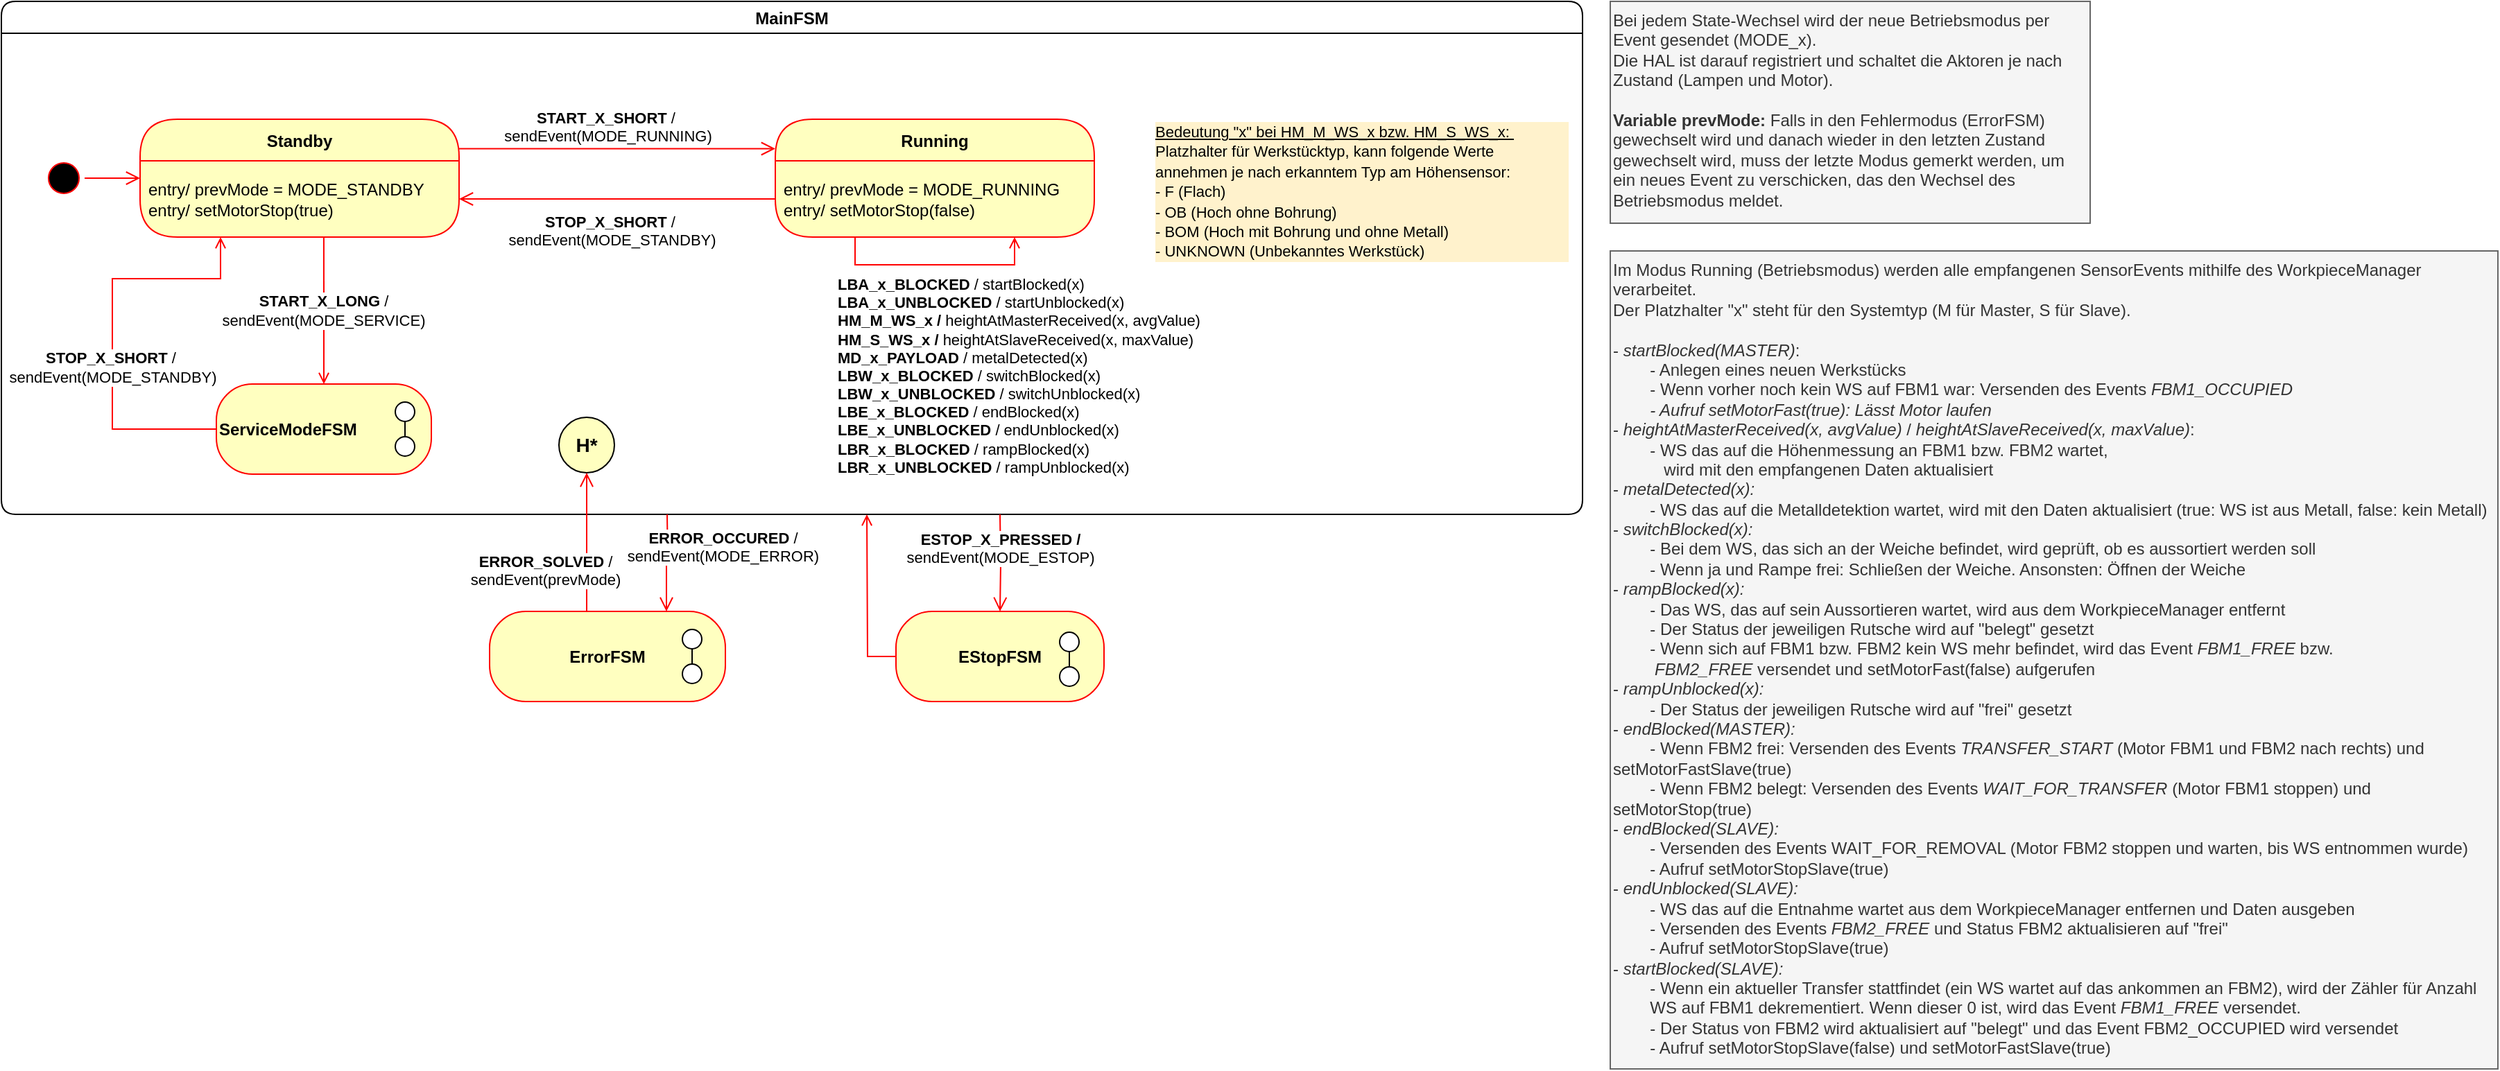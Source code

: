 <mxfile version="20.8.16" type="device" pages="6"><diagram name="main" id="9BBptgbxjqZ7xIuFdk_F"><mxGraphModel dx="2440" dy="1416" grid="1" gridSize="10" guides="1" tooltips="1" connect="1" arrows="1" fold="1" page="1" pageScale="1" pageWidth="827" pageHeight="1169" math="0" shadow="0"><root><mxCell id="0"/><mxCell id="1" parent="0"/><mxCell id="zGU2goThE1gWJ3c4T70y-29" value="MainFSM" style="swimlane;rounded=1;" parent="1" vertex="1"><mxGeometry x="10" y="10" width="1140" height="370" as="geometry"><mxRectangle x="120" y="150" width="90" height="30" as="alternateBounds"/></mxGeometry></mxCell><mxCell id="zGU2goThE1gWJ3c4T70y-30" value="H*" style="ellipse;whiteSpace=wrap;html=1;aspect=fixed;rounded=1;fillColor=#FFFFC0;fontStyle=1;fontSize=14;" parent="zGU2goThE1gWJ3c4T70y-29" vertex="1"><mxGeometry x="402" y="300" width="40" height="40" as="geometry"/></mxCell><mxCell id="5GFJCboJqdOU2PvZoWna-4" value="&lt;b&gt;STOP_X_SHORT&lt;/b&gt;&lt;span style=&quot;border-color: var(--border-color);&quot;&gt;&amp;nbsp;/&amp;nbsp;&lt;/span&gt;&lt;br style=&quot;border-color: var(--border-color);&quot;&gt;&lt;span style=&quot;border-color: var(--border-color);&quot;&gt;sendEvent(MODE_STANDBY)&lt;/span&gt;" style="edgeStyle=orthogonalEdgeStyle;rounded=0;orthogonalLoop=1;jettySize=auto;html=1;exitX=0;exitY=0.5;exitDx=0;exitDy=0;entryX=0.25;entryY=1;entryDx=0;entryDy=0;strokeColor=#FF0000;endArrow=open;endFill=0;" parent="zGU2goThE1gWJ3c4T70y-29" source="zGU2goThE1gWJ3c4T70y-37" target="JbTkuY7JHVf5ct9qyfba-7" edge="1"><mxGeometry x="-0.177" relative="1" as="geometry"><Array as="points"><mxPoint x="80" y="309"/><mxPoint x="80" y="200"/><mxPoint x="158" y="200"/><mxPoint x="158" y="170"/></Array><mxPoint as="offset"/></mxGeometry></mxCell><mxCell id="zGU2goThE1gWJ3c4T70y-37" value="ServiceModeFSM" style="rounded=1;whiteSpace=wrap;html=1;arcSize=40;fontColor=#000000;fillColor=#ffffc0;strokeColor=#ff0000;fontStyle=1;align=left;" parent="zGU2goThE1gWJ3c4T70y-29" vertex="1"><mxGeometry x="155" y="276" width="155" height="65" as="geometry"/></mxCell><mxCell id="zGU2goThE1gWJ3c4T70y-1" value="" style="ellipse;html=1;shape=startState;fillColor=#000000;strokeColor=#ff0000;" parent="zGU2goThE1gWJ3c4T70y-29" vertex="1"><mxGeometry x="30" y="112.5" width="30" height="30" as="geometry"/></mxCell><mxCell id="JbTkuY7JHVf5ct9qyfba-2" value="Running" style="swimlane;fontStyle=1;align=center;verticalAlign=middle;childLayout=stackLayout;horizontal=1;startSize=30;horizontalStack=0;resizeParent=0;resizeLast=1;container=0;fontColor=#000000;collapsible=0;rounded=1;arcSize=30;strokeColor=#ff0000;fillColor=#ffffc0;swimlaneFillColor=#ffffc0;dropTarget=0;" parent="zGU2goThE1gWJ3c4T70y-29" vertex="1"><mxGeometry x="558" y="85" width="230" height="85" as="geometry"/></mxCell><mxCell id="JbTkuY7JHVf5ct9qyfba-3" value="entry/ prevMode = MODE_RUNNING&lt;br&gt;entry/ setMotorStop(false)" style="text;html=1;strokeColor=none;fillColor=none;align=left;verticalAlign=middle;spacingLeft=4;spacingRight=4;whiteSpace=wrap;overflow=hidden;rotatable=0;fontColor=#000000;" parent="JbTkuY7JHVf5ct9qyfba-2" vertex="1"><mxGeometry y="30" width="230" height="55" as="geometry"/></mxCell><mxCell id="2KxJ7wpqdPCzPt0vH-UE-5" value="&lt;b&gt;LBA_x_BLOCKED&lt;/b&gt; / startBlocked(x)&lt;br&gt;&lt;b&gt;LBA_x_UNBLOCKED&lt;/b&gt; / startUnblocked(x)&lt;br&gt;&lt;b&gt;HM_M_WS_x / &lt;/b&gt;heightAtMasterReceived(x, avgValue)&lt;br&gt;&lt;b style=&quot;border-color: var(--border-color);&quot;&gt;HM_S_WS_x /&amp;nbsp;&lt;/b&gt;heightAtSlaveReceived(x, maxValue)&lt;br&gt;&lt;b&gt;MD_x_PAYLOAD&lt;/b&gt; / metalDetected(x)&lt;br style=&quot;border-color: var(--border-color);&quot;&gt;&lt;b&gt;LBW_x_BLOCKED&lt;/b&gt; / switchBlocked(x)&lt;br&gt;&lt;b&gt;LBW_x_UNBLOCKED&lt;/b&gt; / switchUnblocked(x)&lt;br&gt;&lt;b&gt;LBE_x_BLOCKED&lt;/b&gt; / endBlocked(x)&lt;br&gt;&lt;b&gt;LBE_x_UNBLOCKED&lt;/b&gt; / endUnblocked(x)&lt;br&gt;&lt;b&gt;LBR_x_BLOCKED&lt;/b&gt; / rampBlocked(x)&lt;br&gt;&lt;b&gt;LBR_x_UNBLOCKED&lt;/b&gt;&amp;nbsp;/ rampUnblocked(x)" style="edgeStyle=orthogonalEdgeStyle;rounded=0;orthogonalLoop=1;jettySize=auto;html=1;exitX=0.25;exitY=1;exitDx=0;exitDy=0;entryX=0.75;entryY=1;entryDx=0;entryDy=0;strokeColor=#FF0000;endArrow=open;endFill=0;align=left;" parent="JbTkuY7JHVf5ct9qyfba-2" source="JbTkuY7JHVf5ct9qyfba-3" target="JbTkuY7JHVf5ct9qyfba-3" edge="1"><mxGeometry x="-0.742" y="-81" relative="1" as="geometry"><mxPoint x="-15" y="-1" as="offset"/></mxGeometry></mxCell><mxCell id="JbTkuY7JHVf5ct9qyfba-6" value="Standby" style="swimlane;fontStyle=1;align=center;verticalAlign=middle;childLayout=stackLayout;horizontal=1;startSize=30;horizontalStack=0;resizeParent=0;resizeLast=1;container=0;fontColor=#000000;collapsible=0;rounded=1;arcSize=30;strokeColor=#ff0000;fillColor=#ffffc0;swimlaneFillColor=#ffffc0;dropTarget=0;" parent="zGU2goThE1gWJ3c4T70y-29" vertex="1"><mxGeometry x="100" y="85" width="230" height="85" as="geometry"/></mxCell><mxCell id="JbTkuY7JHVf5ct9qyfba-7" value="entry/ prevMode = MODE_STANDBY&lt;br&gt;entry/ setMotorStop(true)" style="text;html=1;strokeColor=none;fillColor=none;align=left;verticalAlign=middle;spacingLeft=4;spacingRight=4;whiteSpace=wrap;overflow=hidden;rotatable=0;fontColor=#000000;" parent="JbTkuY7JHVf5ct9qyfba-6" vertex="1"><mxGeometry y="30" width="230" height="55" as="geometry"/></mxCell><mxCell id="zGU2goThE1gWJ3c4T70y-2" value="" style="edgeStyle=orthogonalEdgeStyle;html=1;verticalAlign=bottom;endArrow=open;endSize=8;strokeColor=#ff0000;rounded=0;entryX=0;entryY=0.5;entryDx=0;entryDy=0;" parent="zGU2goThE1gWJ3c4T70y-29" source="zGU2goThE1gWJ3c4T70y-1" target="JbTkuY7JHVf5ct9qyfba-6" edge="1"><mxGeometry relative="1" as="geometry"><mxPoint x="120" y="135" as="targetPoint"/><mxPoint x="80" y="135" as="sourcePoint"/><Array as="points"/></mxGeometry></mxCell><mxCell id="zGU2goThE1gWJ3c4T70y-15" value="START_X_SHORT&lt;span style=&quot;font-weight: normal;&quot;&gt; /&amp;nbsp;&lt;br&gt;sendEvent(MODE_RUNNING)&lt;/span&gt;" style="edgeStyle=orthogonalEdgeStyle;html=1;verticalAlign=bottom;endArrow=open;endSize=8;strokeColor=#ff0000;rounded=0;exitX=1;exitY=0.25;exitDx=0;exitDy=0;fontStyle=1;entryX=0;entryY=0.25;entryDx=0;entryDy=0;" parent="zGU2goThE1gWJ3c4T70y-29" source="JbTkuY7JHVf5ct9qyfba-6" target="JbTkuY7JHVf5ct9qyfba-2" edge="1"><mxGeometry x="-0.059" relative="1" as="geometry"><mxPoint x="130" y="140" as="targetPoint"/><mxPoint x="240" y="122.5" as="sourcePoint"/><Array as="points"/><mxPoint as="offset"/></mxGeometry></mxCell><mxCell id="zGU2goThE1gWJ3c4T70y-16" value="STOP_X_SHORT&lt;span style=&quot;font-weight: normal;&quot;&gt;&amp;nbsp;/&amp;nbsp;&lt;/span&gt;&lt;br style=&quot;border-color: var(--border-color); font-weight: 400;&quot;&gt;&lt;span style=&quot;font-weight: 400;&quot;&gt;sendEvent(MODE_STANDBY)&lt;/span&gt;" style="edgeStyle=orthogonalEdgeStyle;html=1;verticalAlign=bottom;endArrow=open;endSize=8;strokeColor=#ff0000;rounded=0;fontStyle=1;exitX=0;exitY=0.5;exitDx=0;exitDy=0;entryX=1;entryY=0.5;entryDx=0;entryDy=0;" parent="zGU2goThE1gWJ3c4T70y-29" source="JbTkuY7JHVf5ct9qyfba-3" target="JbTkuY7JHVf5ct9qyfba-7" edge="1"><mxGeometry x="0.035" y="37" relative="1" as="geometry"><mxPoint x="240" y="135" as="targetPoint"/><mxPoint x="250" y="190" as="sourcePoint"/><Array as="points"/><mxPoint y="1" as="offset"/></mxGeometry></mxCell><mxCell id="zGU2goThE1gWJ3c4T70y-39" value="" style="ellipse;whiteSpace=wrap;html=1;aspect=fixed;rounded=1;fontSize=14;fillColor=#FFFFFF;" parent="zGU2goThE1gWJ3c4T70y-29" vertex="1"><mxGeometry x="764" y="468" width="14" height="14" as="geometry"/></mxCell><mxCell id="zGU2goThE1gWJ3c4T70y-40" value="" style="ellipse;whiteSpace=wrap;html=1;aspect=fixed;rounded=1;fontSize=14;fillColor=#FFFFFF;" parent="zGU2goThE1gWJ3c4T70y-29" vertex="1"><mxGeometry x="764" y="443" width="14" height="14" as="geometry"/></mxCell><mxCell id="zGU2goThE1gWJ3c4T70y-41" style="edgeStyle=orthogonalEdgeStyle;rounded=0;orthogonalLoop=1;jettySize=auto;html=1;exitX=0.5;exitY=1;exitDx=0;exitDy=0;entryX=0.5;entryY=0;entryDx=0;entryDy=0;strokeColor=#000000;fontSize=14;endArrow=none;endFill=0;" parent="zGU2goThE1gWJ3c4T70y-29" edge="1"><mxGeometry relative="1" as="geometry"><mxPoint x="771" y="458" as="sourcePoint"/><mxPoint x="771" y="469" as="targetPoint"/></mxGeometry></mxCell><mxCell id="zGU2goThE1gWJ3c4T70y-34" value="" style="ellipse;whiteSpace=wrap;html=1;aspect=fixed;rounded=1;fontSize=14;fillColor=#FFFFFF;" parent="zGU2goThE1gWJ3c4T70y-29" vertex="1"><mxGeometry x="284" y="314" width="14" height="14" as="geometry"/></mxCell><mxCell id="zGU2goThE1gWJ3c4T70y-33" value="" style="ellipse;whiteSpace=wrap;html=1;aspect=fixed;rounded=1;fontSize=14;fillColor=#FFFFFF;" parent="zGU2goThE1gWJ3c4T70y-29" vertex="1"><mxGeometry x="284" y="289" width="14" height="14" as="geometry"/></mxCell><mxCell id="zGU2goThE1gWJ3c4T70y-35" style="edgeStyle=orthogonalEdgeStyle;rounded=0;orthogonalLoop=1;jettySize=auto;html=1;exitX=0.5;exitY=1;exitDx=0;exitDy=0;entryX=0.5;entryY=0;entryDx=0;entryDy=0;strokeColor=#000000;fontSize=14;endArrow=none;endFill=0;" parent="zGU2goThE1gWJ3c4T70y-29" source="zGU2goThE1gWJ3c4T70y-33" target="zGU2goThE1gWJ3c4T70y-34" edge="1"><mxGeometry relative="1" as="geometry"/></mxCell><mxCell id="5GFJCboJqdOU2PvZoWna-2" value="&lt;b&gt;START_X_LONG&lt;/b&gt;&lt;span style=&quot;border-color: var(--border-color);&quot;&gt;&amp;nbsp;/&lt;br style=&quot;border-color: var(--border-color);&quot;&gt;sendEvent(MODE_SERVICE)&lt;/span&gt;" style="edgeStyle=orthogonalEdgeStyle;rounded=0;orthogonalLoop=1;jettySize=auto;html=1;exitX=0.576;exitY=1;exitDx=0;exitDy=0;entryX=0.5;entryY=0;entryDx=0;entryDy=0;strokeColor=#FF0000;endArrow=open;endFill=0;exitPerimeter=0;" parent="zGU2goThE1gWJ3c4T70y-29" source="JbTkuY7JHVf5ct9qyfba-7" target="zGU2goThE1gWJ3c4T70y-37" edge="1"><mxGeometry relative="1" as="geometry"/></mxCell><mxCell id="QPpGCxJhrBoF3-cOlzJq-1" value="&lt;div style=&quot;&quot;&gt;&lt;span style=&quot;font-size: 11px;&quot;&gt;&lt;span&gt;&lt;u&gt;Bedeutung &quot;x&quot; bei HM_M_WS_x bzw. HM_S_WS_x:&amp;nbsp;&lt;/u&gt;&lt;/span&gt;&lt;/span&gt;&lt;/div&gt;&lt;div style=&quot;&quot;&gt;&lt;span style=&quot;font-size: 11px;&quot;&gt;&lt;span&gt;Platzhalter für Werkstücktyp, kann folgende Werte annehmen je nach erkanntem Typ am Höhensensor:&lt;/span&gt;&lt;/span&gt;&lt;/div&gt;&lt;span style=&quot;border-color: var(--border-color); font-size: 11px;&quot;&gt;- F (Flach)&lt;br&gt;- OB (Hoch ohne Bohrung)&lt;br&gt;- BOM (Hoch mit Bohrung und ohne Metall)&lt;br&gt;- UNKNOWN (Unbekanntes Werkstück)&lt;/span&gt;" style="text;html=1;strokeColor=none;fillColor=none;align=left;verticalAlign=top;whiteSpace=wrap;rounded=0;fontStyle=0;labelBorderColor=none;labelBackgroundColor=#FFF2CC;" parent="zGU2goThE1gWJ3c4T70y-29" vertex="1"><mxGeometry x="830" y="80" width="300" height="120" as="geometry"/></mxCell><mxCell id="zGU2goThE1gWJ3c4T70y-19" value="ERROR_OCCURED&lt;span style=&quot;font-weight: normal;&quot;&gt; /&lt;br&gt;sendEvent(MODE_ERROR)&lt;/span&gt;" style="edgeStyle=orthogonalEdgeStyle;html=1;verticalAlign=bottom;endArrow=open;endSize=8;strokeColor=#ff0000;rounded=0;entryX=0.75;entryY=0;entryDx=0;entryDy=0;fontStyle=1" parent="1" target="zGU2goThE1gWJ3c4T70y-43" edge="1"><mxGeometry x="0.143" y="40" relative="1" as="geometry"><mxPoint x="472" y="450" as="targetPoint"/><mxPoint x="490" y="380" as="sourcePoint"/><Array as="points"/><mxPoint as="offset"/></mxGeometry></mxCell><mxCell id="zGU2goThE1gWJ3c4T70y-31" value="ERROR_SOLVED&lt;span style=&quot;font-weight: normal;&quot;&gt; /&lt;br&gt;sendEvent(prevMode)&lt;/span&gt;" style="edgeStyle=orthogonalEdgeStyle;html=1;verticalAlign=bottom;endArrow=open;endSize=8;strokeColor=#ff0000;rounded=0;entryX=0.5;entryY=1;entryDx=0;entryDy=0;exitX=0.25;exitY=0;exitDx=0;exitDy=0;fontStyle=1" parent="1" target="zGU2goThE1gWJ3c4T70y-30" edge="1"><mxGeometry x="-0.722" y="30" relative="1" as="geometry"><mxPoint x="672" y="310" as="targetPoint"/><mxPoint x="432" y="450" as="sourcePoint"/><Array as="points"><mxPoint x="432" y="360"/><mxPoint x="432" y="360"/></Array><mxPoint as="offset"/></mxGeometry></mxCell><mxCell id="zGU2goThE1gWJ3c4T70y-43" value="ErrorFSM" style="rounded=1;whiteSpace=wrap;html=1;arcSize=40;fontColor=#000000;fillColor=#ffffc0;strokeColor=#ff0000;fontStyle=1;align=center;" parent="1" vertex="1"><mxGeometry x="362" y="450" width="170" height="65" as="geometry"/></mxCell><mxCell id="zGU2goThE1gWJ3c4T70y-44" value="" style="group" parent="1" vertex="1" connectable="0"><mxGeometry x="498" y="455" width="20" height="55" as="geometry"/></mxCell><mxCell id="zGU2goThE1gWJ3c4T70y-45" value="" style="ellipse;whiteSpace=wrap;html=1;aspect=fixed;rounded=1;fontSize=14;fillColor=#FFFFFF;" parent="zGU2goThE1gWJ3c4T70y-44" vertex="1"><mxGeometry x="3" y="33" width="14" height="14" as="geometry"/></mxCell><mxCell id="zGU2goThE1gWJ3c4T70y-46" value="" style="ellipse;whiteSpace=wrap;html=1;aspect=fixed;rounded=1;fontSize=14;fillColor=#FFFFFF;" parent="zGU2goThE1gWJ3c4T70y-44" vertex="1"><mxGeometry x="3" y="8" width="14" height="14" as="geometry"/></mxCell><mxCell id="zGU2goThE1gWJ3c4T70y-47" style="edgeStyle=orthogonalEdgeStyle;rounded=0;orthogonalLoop=1;jettySize=auto;html=1;exitX=0.5;exitY=1;exitDx=0;exitDy=0;entryX=0.5;entryY=0;entryDx=0;entryDy=0;strokeColor=#000000;fontSize=14;endArrow=none;endFill=0;" parent="zGU2goThE1gWJ3c4T70y-44" source="zGU2goThE1gWJ3c4T70y-46" target="zGU2goThE1gWJ3c4T70y-45" edge="1"><mxGeometry relative="1" as="geometry"/></mxCell><mxCell id="5GFJCboJqdOU2PvZoWna-1" style="edgeStyle=orthogonalEdgeStyle;rounded=0;orthogonalLoop=1;jettySize=auto;html=1;exitX=0;exitY=0.5;exitDx=0;exitDy=0;strokeColor=#FF0000;endArrow=open;endFill=0;" parent="1" source="zGU2goThE1gWJ3c4T70y-42" edge="1"><mxGeometry relative="1" as="geometry"><mxPoint x="634" y="380" as="targetPoint"/></mxGeometry></mxCell><mxCell id="zGU2goThE1gWJ3c4T70y-42" value="EStopFSM" style="rounded=1;whiteSpace=wrap;html=1;arcSize=40;fontColor=#000000;fillColor=#ffffc0;strokeColor=#ff0000;fontStyle=1;align=center;" parent="1" vertex="1"><mxGeometry x="655" y="450" width="150" height="65" as="geometry"/></mxCell><mxCell id="zGU2goThE1gWJ3c4T70y-20" value="ESTOP_X_PRESSED&amp;nbsp;/&lt;br style=&quot;border-color: var(--border-color); font-weight: 400;&quot;&gt;&lt;span style=&quot;font-weight: 400;&quot;&gt;sendEvent(MODE_ESTOP)&lt;/span&gt;" style="edgeStyle=orthogonalEdgeStyle;html=1;verticalAlign=bottom;endArrow=open;endSize=8;strokeColor=#ff0000;rounded=0;entryX=0.5;entryY=0;entryDx=0;entryDy=0;fontStyle=1" parent="1" target="zGU2goThE1gWJ3c4T70y-42" edge="1"><mxGeometry x="0.143" relative="1" as="geometry"><mxPoint x="705" y="220" as="targetPoint"/><mxPoint x="730" y="380" as="sourcePoint"/><Array as="points"/><mxPoint as="offset"/></mxGeometry></mxCell><mxCell id="5GFJCboJqdOU2PvZoWna-9" value="" style="ellipse;whiteSpace=wrap;html=1;aspect=fixed;rounded=1;fontSize=14;fillColor=#FFFFFF;" parent="1" vertex="1"><mxGeometry x="773" y="490" width="14" height="14" as="geometry"/></mxCell><mxCell id="5GFJCboJqdOU2PvZoWna-10" value="" style="ellipse;whiteSpace=wrap;html=1;aspect=fixed;rounded=1;fontSize=14;fillColor=#FFFFFF;" parent="1" vertex="1"><mxGeometry x="773" y="465" width="14" height="14" as="geometry"/></mxCell><mxCell id="5GFJCboJqdOU2PvZoWna-11" style="edgeStyle=orthogonalEdgeStyle;rounded=0;orthogonalLoop=1;jettySize=auto;html=1;exitX=0.5;exitY=1;exitDx=0;exitDy=0;entryX=0.5;entryY=0;entryDx=0;entryDy=0;strokeColor=#000000;fontSize=14;endArrow=none;endFill=0;" parent="1" source="5GFJCboJqdOU2PvZoWna-10" target="5GFJCboJqdOU2PvZoWna-9" edge="1"><mxGeometry relative="1" as="geometry"/></mxCell><mxCell id="sglaCklKK6O411UUG54T-1" value="Bei jedem State-Wechsel wird der neue Betriebsmodus per Event gesendet (MODE_x).&lt;br&gt;Die HAL ist darauf registriert und schaltet die Aktoren je nach Zustand (Lampen und Motor).&lt;br&gt;&lt;br&gt;&lt;b&gt;Variable prevMode: &lt;/b&gt;Falls in den Fehlermodus (ErrorFSM) gewechselt wird und danach wieder in den letzten Zustand gewechselt wird, muss der letzte Modus gemerkt werden, um ein neues Event zu verschicken, das den Wechsel des Betriebsmodus meldet." style="text;html=1;strokeColor=#666666;fillColor=#f5f5f5;align=left;verticalAlign=top;whiteSpace=wrap;rounded=0;fontColor=#333333;" parent="1" vertex="1"><mxGeometry x="1170" y="10" width="346" height="160" as="geometry"/></mxCell><mxCell id="sglaCklKK6O411UUG54T-2" value="Im Modus Running (Betriebsmodus) werden alle empfangenen SensorEvents mithilfe des WorkpieceManager verarbeitet.&lt;br&gt;Der Platzhalter &quot;x&quot; steht für den Systemtyp (M für Master, S für Slave).&lt;br&gt;&lt;br&gt;- &lt;i&gt;startBlocked(MASTER)&lt;/i&gt;: &lt;br&gt;&lt;span style=&quot;white-space: pre;&quot;&gt;&#9;&lt;/span&gt;- Anlegen eines neuen Werkstücks&lt;br&gt;&lt;span style=&quot;white-space: pre;&quot;&gt;&#9;&lt;/span&gt;- Wenn vorher noch kein WS auf FBM1 war: Versenden des Events &lt;i&gt;FBM1_OCCUPIED&lt;br&gt;&lt;span style=&quot;white-space: pre;&quot;&gt;&#9;&lt;/span&gt;- Aufruf setMotorFast(true): Lässt Motor laufen&lt;br&gt;&lt;/i&gt;- &lt;i&gt;heightAtMasterReceived(x, avgValue)&lt;/i&gt; / &lt;i&gt;heightAtSlaveReceived(x, maxValue)&lt;/i&gt;:&lt;br&gt;&lt;span style=&quot;white-space: pre;&quot;&gt;&#9;&lt;/span&gt;- WS das auf die Höhenmessung an FBM1 bzw. FBM2 wartet, &lt;br&gt;&lt;span style=&quot;white-space: pre;&quot;&gt;&#9;&lt;/span&gt;&amp;nbsp; &amp;nbsp;wird mit den empfangenen Daten aktualisiert&lt;br&gt;- &lt;i&gt;metalDetected(x):&lt;/i&gt;&lt;br&gt;&lt;span style=&quot;white-space: pre;&quot;&gt;&#9;&lt;/span&gt;- WS das auf die Metalldetektion wartet, wird mit den Daten aktualisiert (true: WS ist aus Metall, false: kein Metall)&lt;br&gt;- &lt;i&gt;switchBlocked(x):&lt;/i&gt;&lt;br&gt;&lt;span style=&quot;white-space: pre;&quot;&gt;&#9;&lt;/span&gt;- Bei dem WS, das sich an der Weiche befindet, wird geprüft, ob es aussortiert werden soll&lt;br&gt;&lt;span style=&quot;white-space: pre;&quot;&gt;&#9;&lt;/span&gt;- Wenn ja und Rampe frei: Schließen der Weiche. Ansonsten: Öffnen der Weiche&lt;br&gt;- &lt;i&gt;rampBlocked(x):&lt;/i&gt;&lt;br&gt;&lt;span style=&quot;white-space: pre;&quot;&gt;&#9;&lt;/span&gt;- Das WS, das auf sein Aussortieren wartet, wird aus dem WorkpieceManager entfernt&lt;br&gt;&lt;span style=&quot;white-space: pre;&quot;&gt;&#9;&lt;/span&gt;- Der Status der jeweiligen Rutsche wird auf &quot;belegt&quot; gesetzt&lt;br&gt;&lt;span style=&quot;white-space: pre;&quot;&gt;&#9;&lt;/span&gt;- Wenn sich auf FBM1 bzw. FBM2 kein WS mehr befindet, wird das Event &lt;i&gt;FBM1_FREE &lt;/i&gt;bzw. &lt;span style=&quot;white-space: pre;&quot;&gt;&#9;&lt;/span&gt;&amp;nbsp;&lt;i&gt;FBM2_FREE&amp;nbsp;&lt;/i&gt;versendet und setMotorFast(false) aufgerufen&lt;br&gt;- &lt;i&gt;rampUnblocked(x):&lt;/i&gt;&lt;br&gt;&lt;span style=&quot;white-space: pre;&quot;&gt;&#9;&lt;/span&gt;- Der Status der jeweiligen Rutsche wird auf &quot;frei&quot; gesetzt&lt;br&gt;- &lt;i&gt;endBlocked(MASTER):&lt;/i&gt;&lt;br&gt;&lt;span style=&quot;white-space: pre;&quot;&gt;&#9;&lt;/span&gt;- Wenn FBM2 frei: Versenden des Events &lt;i&gt;TRANSFER_START &lt;/i&gt;(Motor FBM1 und FBM2 nach rechts) und setMotorFastSlave(true)&lt;br&gt;&lt;span style=&quot;white-space: pre;&quot;&gt;&#9;&lt;/span&gt;- Wenn FBM2 belegt: Versenden des Events &lt;i&gt;WAIT_FOR_TRANSFER &lt;/i&gt;(Motor FBM1 stoppen) und setMotorStop(true)&lt;br&gt;- &lt;i&gt;endBlocked(SLAVE):&lt;/i&gt;&lt;br&gt;&lt;span style=&quot;white-space: pre;&quot;&gt;&#9;&lt;/span&gt;- Versenden des Events WAIT_FOR_REMOVAL (Motor FBM2 stoppen und warten, bis WS entnommen wurde)&lt;br&gt;&lt;span style=&quot;white-space: pre;&quot;&gt;&#9;&lt;/span&gt;- Aufruf setMotorStopSlave(true)&lt;br&gt;- &lt;i&gt;endUnblocked(SLAVE):&lt;/i&gt;&lt;br&gt;&lt;span style=&quot;white-space: pre;&quot;&gt;&#9;&lt;/span&gt;- WS das auf die Entnahme wartet aus dem WorkpieceManager entfernen und Daten ausgeben&lt;br&gt;&lt;span style=&quot;white-space: pre;&quot;&gt;&#9;&lt;/span&gt;- Versenden des Events &lt;i&gt;FBM2_FREE&lt;/i&gt; und Status FBM2 aktualisieren auf &quot;frei&quot;&lt;br&gt;&lt;span style=&quot;white-space: pre;&quot;&gt;&#9;&lt;/span&gt;- Aufruf setMotorStopSlave(true)&lt;br&gt;- &lt;i&gt;startBlocked(SLAVE):&lt;/i&gt;&lt;br&gt;&lt;span style=&quot;white-space: pre;&quot;&gt;&#9;&lt;/span&gt;- Wenn ein aktueller Transfer stattfindet (ein WS wartet auf das ankommen an FBM2), wird der Zähler für Anzahl &lt;span style=&quot;white-space: pre;&quot;&gt;&#9;&lt;/span&gt;WS auf FBM1 dekrementiert. Wenn dieser 0 ist, wird das Event &lt;i&gt;FBM1_FREE&lt;/i&gt; versendet.&lt;br&gt;&lt;span style=&quot;white-space: pre;&quot;&gt;&#9;&lt;/span&gt;- Der Status von FBM2 wird aktualisiert auf &quot;belegt&quot; und das Event FBM2_OCCUPIED wird versendet&lt;br&gt;&lt;span style=&quot;white-space: pre;&quot;&gt;&#9;&lt;/span&gt;- Aufruf setMotorStopSlave(false) und setMotorFastSlave(true)" style="text;html=1;strokeColor=#666666;fillColor=#f5f5f5;align=left;verticalAlign=top;whiteSpace=wrap;rounded=0;fontColor=#333333;" parent="1" vertex="1"><mxGeometry x="1170" y="190" width="640" height="590" as="geometry"/></mxCell></root></mxGraphModel></diagram><diagram id="QllDfX1K9tjjs9wqF1pc" name="motor"><mxGraphModel dx="1430" dy="1999" grid="1" gridSize="10" guides="1" tooltips="1" connect="1" arrows="1" fold="1" page="1" pageScale="1" pageWidth="827" pageHeight="1169" math="0" shadow="0"><root><mxCell id="0"/><mxCell id="1" parent="0"/><mxCell id="Z-nrUpfUwHJtx0alLLF2-1" value="MotorFSM" style="swimlane;rounded=1;fillColor=none;startSize=23;" parent="1" vertex="1"><mxGeometry x="10" y="-1160" width="750" height="390" as="geometry"><mxRectangle x="120" y="150" width="90" height="30" as="alternateBounds"/></mxGeometry></mxCell><mxCell id="Z-nrUpfUwHJtx0alLLF2-3" value="Stopped" style="swimlane;fontStyle=1;align=center;verticalAlign=middle;childLayout=stackLayout;horizontal=1;startSize=30;horizontalStack=0;resizeParent=0;resizeLast=1;container=0;fontColor=#000000;collapsible=0;rounded=1;arcSize=30;strokeColor=#ff0000;fillColor=#ffffc0;swimlaneFillColor=#ffffc0;dropTarget=0;" parent="Z-nrUpfUwHJtx0alLLF2-1" vertex="1"><mxGeometry x="60" y="89" width="220" height="85" as="geometry"/></mxCell><mxCell id="Z-nrUpfUwHJtx0alLLF2-4" value="&lt;div style=&quot;&quot;&gt;entry / motorStop()&lt;/div&gt;exit /" style="text;html=1;strokeColor=none;fillColor=none;align=left;verticalAlign=top;spacingLeft=4;spacingRight=4;whiteSpace=wrap;overflow=hidden;rotatable=0;fontColor=#000000;" parent="Z-nrUpfUwHJtx0alLLF2-3" vertex="1"><mxGeometry y="30" width="220" height="55" as="geometry"/></mxCell><mxCell id="9Lpj5NomzfHRgkwy9wj3-2" value="&lt;b&gt;when !stop &amp;amp;&amp;amp; fast &lt;br&gt;&amp;amp;&amp;amp; !slow&lt;/b&gt;" style="edgeStyle=orthogonalEdgeStyle;rounded=0;orthogonalLoop=1;jettySize=auto;html=1;exitX=0.25;exitY=0;exitDx=0;exitDy=0;entryX=0.25;entryY=1;entryDx=0;entryDy=0;strokeColor=#FF0000;endArrow=open;endFill=0;" edge="1" parent="Z-nrUpfUwHJtx0alLLF2-1" source="Z-nrUpfUwHJtx0alLLF2-7" target="Z-nrUpfUwHJtx0alLLF2-21"><mxGeometry x="0.273" y="15" relative="1" as="geometry"><mxPoint as="offset"/></mxGeometry></mxCell><mxCell id="Z-nrUpfUwHJtx0alLLF2-7" value="RightSlow" style="swimlane;fontStyle=1;align=center;verticalAlign=middle;childLayout=stackLayout;horizontal=1;startSize=30;horizontalStack=0;resizeParent=0;resizeLast=1;container=0;fontColor=#000000;collapsible=0;rounded=1;arcSize=30;strokeColor=#ff0000;fillColor=#ffffc0;swimlaneFillColor=#ffffc0;dropTarget=0;" parent="Z-nrUpfUwHJtx0alLLF2-1" vertex="1"><mxGeometry x="470" y="284" width="220" height="85" as="geometry"/></mxCell><mxCell id="Z-nrUpfUwHJtx0alLLF2-8" value="entry / motorRightSlow()&lt;br&gt;exit /" style="text;html=1;strokeColor=none;fillColor=none;align=left;verticalAlign=top;spacingLeft=4;spacingRight=4;whiteSpace=wrap;overflow=hidden;rotatable=0;fontColor=#000000;" parent="Z-nrUpfUwHJtx0alLLF2-7" vertex="1"><mxGeometry y="30" width="220" height="55" as="geometry"/></mxCell><mxCell id="Z-nrUpfUwHJtx0alLLF2-20" value="RightFast" style="swimlane;fontStyle=1;align=center;verticalAlign=middle;childLayout=stackLayout;horizontal=1;startSize=30;horizontalStack=0;resizeParent=0;resizeLast=1;container=0;fontColor=#000000;collapsible=0;rounded=1;arcSize=30;strokeColor=#ff0000;fillColor=#ffffc0;swimlaneFillColor=#ffffc0;dropTarget=0;" parent="Z-nrUpfUwHJtx0alLLF2-1" vertex="1"><mxGeometry x="470" y="89" width="220" height="85" as="geometry"/></mxCell><mxCell id="Z-nrUpfUwHJtx0alLLF2-21" value="entry / motorRightFast()&lt;br&gt;exit /" style="text;html=1;strokeColor=none;fillColor=none;align=left;verticalAlign=top;spacingLeft=4;spacingRight=4;whiteSpace=wrap;overflow=hidden;rotatable=0;fontColor=#000000;" parent="Z-nrUpfUwHJtx0alLLF2-20" vertex="1"><mxGeometry y="30" width="220" height="55" as="geometry"/></mxCell><mxCell id="Z-nrUpfUwHJtx0alLLF2-22" value="when !stop &amp;amp;&amp;amp; fast &amp;amp;&amp;amp; !slow" style="edgeStyle=orthogonalEdgeStyle;html=1;verticalAlign=bottom;endArrow=open;endSize=8;strokeColor=#ff0000;rounded=0;entryX=0;entryY=0;entryDx=0;entryDy=0;exitX=1;exitY=0;exitDx=0;exitDy=0;fontStyle=1" parent="Z-nrUpfUwHJtx0alLLF2-1" source="Z-nrUpfUwHJtx0alLLF2-4" target="Z-nrUpfUwHJtx0alLLF2-21" edge="1"><mxGeometry relative="1" as="geometry"><mxPoint x="505" y="414" as="targetPoint"/><mxPoint x="505" y="354" as="sourcePoint"/><Array as="points"><mxPoint x="370" y="119"/><mxPoint x="370" y="119"/></Array><mxPoint as="offset"/></mxGeometry></mxCell><mxCell id="Z-nrUpfUwHJtx0alLLF2-23" value="when stop" style="edgeStyle=orthogonalEdgeStyle;html=1;verticalAlign=bottom;endArrow=open;endSize=8;strokeColor=#ff0000;rounded=0;entryX=1;entryY=0.5;entryDx=0;entryDy=0;exitX=0;exitY=0.5;exitDx=0;exitDy=0;fontStyle=1" parent="Z-nrUpfUwHJtx0alLLF2-1" source="Z-nrUpfUwHJtx0alLLF2-21" target="Z-nrUpfUwHJtx0alLLF2-4" edge="1"><mxGeometry y="18" relative="1" as="geometry"><mxPoint x="540.0" y="204" as="targetPoint"/><mxPoint x="380" y="204" as="sourcePoint"/><Array as="points"/><mxPoint as="offset"/></mxGeometry></mxCell><mxCell id="EChr-HNTo507blPtewau-2" style="edgeStyle=orthogonalEdgeStyle;rounded=0;orthogonalLoop=1;jettySize=auto;html=1;exitX=1;exitY=0.5;exitDx=0;exitDy=0;entryX=0;entryY=0;entryDx=0;entryDy=0;strokeColor=#FF0000;endArrow=open;endFill=0;" parent="Z-nrUpfUwHJtx0alLLF2-1" source="Z-nrUpfUwHJtx0alLLF2-2" target="Z-nrUpfUwHJtx0alLLF2-4" edge="1"><mxGeometry relative="1" as="geometry"/></mxCell><mxCell id="Z-nrUpfUwHJtx0alLLF2-2" value="" style="ellipse;html=1;shape=startState;fillColor=#000000;strokeColor=#ff0000;" parent="Z-nrUpfUwHJtx0alLLF2-1" vertex="1"><mxGeometry x="10" y="104" width="30" height="30" as="geometry"/></mxCell><mxCell id="9Lpj5NomzfHRgkwy9wj3-1" value="&lt;b&gt;when !stop &amp;amp;&amp;amp; slow&lt;/b&gt;" style="edgeStyle=orthogonalEdgeStyle;rounded=0;orthogonalLoop=1;jettySize=auto;html=1;exitX=0.75;exitY=1;exitDx=0;exitDy=0;entryX=0.75;entryY=0;entryDx=0;entryDy=0;strokeColor=#FF0000;endArrow=open;endFill=0;" edge="1" parent="Z-nrUpfUwHJtx0alLLF2-1" source="Z-nrUpfUwHJtx0alLLF2-21" target="Z-nrUpfUwHJtx0alLLF2-7"><mxGeometry x="0.273" y="5" relative="1" as="geometry"><mxPoint as="offset"/></mxGeometry></mxCell><mxCell id="9Lpj5NomzfHRgkwy9wj3-3" value="&lt;b&gt;when stop&lt;/b&gt;" style="edgeStyle=orthogonalEdgeStyle;rounded=0;orthogonalLoop=1;jettySize=auto;html=1;exitX=0;exitY=0.25;exitDx=0;exitDy=0;entryX=0.75;entryY=1;entryDx=0;entryDy=0;strokeColor=#FF0000;endArrow=open;endFill=0;" edge="1" parent="Z-nrUpfUwHJtx0alLLF2-1" source="Z-nrUpfUwHJtx0alLLF2-8" target="Z-nrUpfUwHJtx0alLLF2-4"><mxGeometry x="-0.699" relative="1" as="geometry"><mxPoint as="offset"/></mxGeometry></mxCell><mxCell id="9Lpj5NomzfHRgkwy9wj3-4" value="&lt;b&gt;when !stop &amp;amp;&amp;amp; slow&lt;/b&gt;" style="edgeStyle=orthogonalEdgeStyle;rounded=0;orthogonalLoop=1;jettySize=auto;html=1;exitX=0.25;exitY=1;exitDx=0;exitDy=0;entryX=0;entryY=0.75;entryDx=0;entryDy=0;strokeColor=#FF0000;endArrow=open;endFill=0;" edge="1" parent="Z-nrUpfUwHJtx0alLLF2-1" source="Z-nrUpfUwHJtx0alLLF2-4" target="Z-nrUpfUwHJtx0alLLF2-8"><mxGeometry x="-0.888" relative="1" as="geometry"><mxPoint as="offset"/></mxGeometry></mxCell><mxCell id="9Lpj5NomzfHRgkwy9wj3-9" value="entry / stop=false&lt;br&gt;&lt;span style=&quot;white-space: pre;&quot;&gt;&#9;&lt;/span&gt;&amp;nbsp; &amp;nbsp;slow=false&lt;br&gt;&lt;span style=&quot;white-space: pre;&quot;&gt;&#9;&lt;/span&gt;&amp;nbsp; &amp;nbsp;fast=false" style="text;html=1;strokeColor=none;fillColor=none;align=left;verticalAlign=middle;whiteSpace=wrap;rounded=0;" vertex="1" parent="Z-nrUpfUwHJtx0alLLF2-1"><mxGeometry y="30" width="150" height="30" as="geometry"/></mxCell><mxCell id="9Lpj5NomzfHRgkwy9wj3-5" value="&lt;b&gt;MOTOR_X_STOP&lt;/b&gt; / &lt;br&gt;stop = event.data" style="edgeStyle=orthogonalEdgeStyle;rounded=0;orthogonalLoop=1;jettySize=auto;html=1;exitX=1;exitY=0.25;exitDx=0;exitDy=0;strokeColor=#FF0000;endArrow=open;endFill=0;" edge="1" parent="1" source="Z-nrUpfUwHJtx0alLLF2-1"><mxGeometry x="-0.057" y="20" relative="1" as="geometry"><mxPoint x="760" y="-1010" as="targetPoint"/><Array as="points"><mxPoint x="800" y="-1063"/><mxPoint x="800" y="-1010"/><mxPoint x="760" y="-1010"/></Array><mxPoint as="offset"/></mxGeometry></mxCell><mxCell id="9Lpj5NomzfHRgkwy9wj3-6" value="&lt;b&gt;MOTOR_X_FAST&lt;/b&gt; / &lt;br&gt;fast = event.data" style="edgeStyle=orthogonalEdgeStyle;rounded=0;orthogonalLoop=1;jettySize=auto;html=1;exitX=1;exitY=0.25;exitDx=0;exitDy=0;strokeColor=#FF0000;endArrow=open;endFill=0;" edge="1" parent="1"><mxGeometry x="0.059" y="30" relative="1" as="geometry"><mxPoint x="760" y="-990" as="sourcePoint"/><mxPoint x="760" y="-940" as="targetPoint"/><Array as="points"><mxPoint x="800" y="-990"/><mxPoint x="800" y="-940"/></Array><mxPoint as="offset"/></mxGeometry></mxCell><mxCell id="9Lpj5NomzfHRgkwy9wj3-7" value="&lt;b&gt;MOTOR_X_SLOW&lt;/b&gt; / &lt;br&gt;slow = event.data" style="edgeStyle=orthogonalEdgeStyle;rounded=0;orthogonalLoop=1;jettySize=auto;html=1;exitX=1;exitY=0.25;exitDx=0;exitDy=0;strokeColor=#FF0000;endArrow=open;endFill=0;" edge="1" parent="1"><mxGeometry x="0.059" y="30" relative="1" as="geometry"><mxPoint x="760" y="-911" as="sourcePoint"/><mxPoint x="760" y="-861" as="targetPoint"/><Array as="points"><mxPoint x="800" y="-911"/><mxPoint x="800" y="-861"/></Array><mxPoint as="offset"/></mxGeometry></mxCell><mxCell id="9Lpj5NomzfHRgkwy9wj3-8" value="Bei den Events zur Steuerung des Motors wird als Daten mitgesendet, ob das Flag gesetzt (1=true) oder zurückgesetzt (0=false) werden soll" style="text;html=1;strokeColor=#d6b656;fillColor=#fff2cc;align=left;verticalAlign=top;whiteSpace=wrap;rounded=0;" vertex="1" parent="1"><mxGeometry x="770" y="-1130" width="280" height="60" as="geometry"/></mxCell></root></mxGraphModel></diagram><diagram id="-DeEghA5fQ5Gg9FcZ6ZU" name="height"><mxGraphModel dx="2074" dy="2373" grid="1" gridSize="10" guides="1" tooltips="1" connect="1" arrows="1" fold="1" page="1" pageScale="1" pageWidth="827" pageHeight="1169" math="0" shadow="0"><root><mxCell id="0"/><mxCell id="1" parent="0"/><mxCell id="4kgmnY2sdkc6thYhbHO5-2" value="MOTOR_X_STOP" style="edgeStyle=orthogonalEdgeStyle;rounded=0;orthogonalLoop=1;jettySize=auto;html=1;exitX=0.75;exitY=1;exitDx=0;exitDy=0;entryX=0.5;entryY=0;entryDx=0;entryDy=0;strokeColor=#FF0000;endArrow=open;endFill=0;fontStyle=1;align=left;" parent="1" source="pVOaVGKZr4-UXgUeDCz8-1" target="4kgmnY2sdkc6thYhbHO5-3" edge="1"><mxGeometry relative="1" as="geometry"><mxPoint x="662" y="-480" as="targetPoint"/></mxGeometry></mxCell><mxCell id="UCyJmXLTA0iBhs_pZxLc-5" value="&lt;b&gt;PULSE_ADC_SAMPLING_DONE &lt;/b&gt;/&lt;br&gt;newHeightValueReceived(val)" style="edgeStyle=orthogonalEdgeStyle;rounded=0;orthogonalLoop=1;jettySize=auto;html=1;exitX=0.25;exitY=1;exitDx=0;exitDy=0;strokeColor=#FF0000;endArrow=open;endFill=0;" parent="1" source="pVOaVGKZr4-UXgUeDCz8-1" edge="1"><mxGeometry x="-0.002" y="20" relative="1" as="geometry"><mxPoint x="160" y="-480.333" as="targetPoint"/><Array as="points"><mxPoint x="280" y="-440"/><mxPoint x="160" y="-440"/></Array><mxPoint as="offset"/></mxGeometry></mxCell><mxCell id="pVOaVGKZr4-UXgUeDCz8-1" value="&lt;font face=&quot;Verdana&quot; style=&quot;font-size: 17px&quot;&gt;HeightSensorFSM&lt;/font&gt;" style="swimlane;html=1;fontStyle=1;align=center;verticalAlign=middle;childLayout=stackLayout;horizontal=1;startSize=30;horizontalStack=0;resizeParent=0;resizeLast=1;container=0;fontColor=#000000;collapsible=0;rounded=1;arcSize=30;strokeColor=#000000;swimlaneFillColor=#FFFFFF;dropTarget=0;fillColor=#FFFFFF;strokeWidth=2;" parent="1" vertex="1"><mxGeometry x="40" y="-970" width="960" height="490" as="geometry"/></mxCell><mxCell id="pVOaVGKZr4-UXgUeDCz8-2" value="" style="ellipse;html=1;shape=startState;fillColor=#000000;strokeColor=#ff0000;" parent="1" vertex="1"><mxGeometry x="60" y="-815" width="30" height="30" as="geometry"/></mxCell><mxCell id="pVOaVGKZr4-UXgUeDCz8-3" value="" style="edgeStyle=orthogonalEdgeStyle;html=1;verticalAlign=bottom;endArrow=open;endSize=8;strokeColor=#ff0000;rounded=0;entryX=0;entryY=0;entryDx=0;entryDy=0;" parent="1" source="pVOaVGKZr4-UXgUeDCz8-2" edge="1"><mxGeometry relative="1" as="geometry"><mxPoint x="140" y="-800" as="targetPoint"/><Array as="points"><mxPoint x="120" y="-800"/><mxPoint x="120" y="-800"/></Array></mxGeometry></mxCell><mxCell id="pVOaVGKZr4-UXgUeDCz8-5" value="WaitForWorkpiece" style="swimlane;fontStyle=1;align=center;verticalAlign=middle;childLayout=stackLayout;horizontal=1;startSize=30;horizontalStack=0;resizeParent=0;resizeLast=1;container=0;fontColor=#000000;collapsible=0;rounded=1;arcSize=30;strokeColor=#ff0000;fillColor=#ffffc0;swimlaneFillColor=#ffffc0;dropTarget=0;" parent="1" vertex="1"><mxGeometry x="130" y="-850" width="240" height="100" as="geometry"/></mxCell><mxCell id="pVOaVGKZr4-UXgUeDCz8-6" value="entry / type = HM_X_WS_UNKNOWN&lt;br&gt;entry / nMeasurements = 0&lt;br&gt;entry / avgValue = 0.0&lt;br&gt;entry / maxValue = 0.0" style="text;html=1;strokeColor=none;fillColor=none;align=center;verticalAlign=middle;spacingLeft=4;spacingRight=4;whiteSpace=wrap;overflow=hidden;rotatable=0;fontColor=#000000;" parent="pVOaVGKZr4-UXgUeDCz8-5" vertex="1"><mxGeometry y="30" width="240" height="70" as="geometry"/></mxCell><mxCell id="pVOaVGKZr4-UXgUeDCz8-7" value="&lt;b&gt;when isBelt(height)&amp;nbsp;&lt;/b&gt;/&lt;br&gt;sendResult(type, avgValue, maxValue)&lt;br&gt;setMotorSlow(false)" style="edgeStyle=orthogonalEdgeStyle;rounded=0;orthogonalLoop=1;jettySize=auto;html=1;exitX=0.5;exitY=0;exitDx=0;exitDy=0;entryX=0.5;entryY=0;entryDx=0;entryDy=0;strokeColor=#FF0000;endArrow=open;endFill=0;" parent="1" source="pVOaVGKZr4-UXgUeDCz8-13" target="pVOaVGKZr4-UXgUeDCz8-5" edge="1"><mxGeometry x="0.009" y="10" relative="1" as="geometry"><mxPoint x="674.5" y="-835" as="sourcePoint"/><Array as="points"><mxPoint x="735" y="-880"/><mxPoint x="250" y="-880"/></Array><mxPoint as="offset"/></mxGeometry></mxCell><mxCell id="pVOaVGKZr4-UXgUeDCz8-8" value="&lt;b&gt;when isFlat(height)&lt;/b&gt; /&lt;br&gt;type = HM_X_WS_F&lt;br&gt;setMotorSlow(true)" style="edgeStyle=orthogonalEdgeStyle;rounded=0;orthogonalLoop=1;jettySize=auto;html=1;exitX=1;exitY=0.25;exitDx=0;exitDy=0;entryX=0;entryY=0.25;entryDx=0;entryDy=0;strokeColor=#FF0000;endArrow=open;endFill=0;" parent="1" source="pVOaVGKZr4-UXgUeDCz8-6" edge="1"><mxGeometry x="0.054" y="-26" relative="1" as="geometry"><mxPoint x="620" y="-806.25" as="targetPoint"/><mxPoint as="offset"/><Array as="points"><mxPoint x="370" y="-806"/></Array></mxGeometry></mxCell><mxCell id="pVOaVGKZr4-UXgUeDCz8-9" value="&lt;b&gt;when isHole(height)&lt;/b&gt;&amp;nbsp;/&lt;br&gt;type = HM_X_WS_BOM" style="edgeStyle=orthogonalEdgeStyle;rounded=0;orthogonalLoop=1;jettySize=auto;html=1;exitX=0.5;exitY=0;exitDx=0;exitDy=0;entryX=0.5;entryY=1;entryDx=0;entryDy=0;strokeColor=#FF0000;endArrow=open;endFill=0;" parent="1" source="pVOaVGKZr4-UXgUeDCz8-10" target="pVOaVGKZr4-UXgUeDCz8-13" edge="1"><mxGeometry x="0.001" relative="1" as="geometry"><mxPoint x="735" y="-765" as="targetPoint"/><mxPoint as="offset"/></mxGeometry></mxCell><mxCell id="pVOaVGKZr4-UXgUeDCz8-10" value="High" style="swimlane;fontStyle=1;align=center;verticalAlign=middle;childLayout=stackLayout;horizontal=1;startSize=30;horizontalStack=0;resizeParent=0;resizeLast=1;container=0;fontColor=#000000;collapsible=0;rounded=1;arcSize=30;strokeColor=#ff0000;fillColor=#ffffc0;swimlaneFillColor=#ffffc0;dropTarget=0;" parent="1" vertex="1"><mxGeometry x="620" y="-660" width="230" height="70" as="geometry"/></mxCell><mxCell id="pVOaVGKZr4-UXgUeDCz8-11" value="&lt;b&gt;when isHigh(height)&lt;/b&gt;&amp;nbsp;/&amp;nbsp;&lt;br&gt;type = HM_X_WS_OB&lt;br&gt;setMotorSlow(true)" style="edgeStyle=orthogonalEdgeStyle;rounded=0;orthogonalLoop=1;jettySize=auto;html=1;exitX=0.5;exitY=1;exitDx=0;exitDy=0;entryX=0;entryY=0.25;entryDx=0;entryDy=0;strokeColor=#FF0000;endArrow=open;endFill=0;" parent="1" source="pVOaVGKZr4-UXgUeDCz8-6" edge="1"><mxGeometry x="0.405" y="10" relative="1" as="geometry"><mxPoint x="620" y="-620" as="targetPoint"/><Array as="points"><mxPoint x="250" y="-620"/></Array><mxPoint as="offset"/></mxGeometry></mxCell><mxCell id="pVOaVGKZr4-UXgUeDCz8-12" value="&lt;b style=&quot;border-color: var(--border-color);&quot;&gt;when isBelt(height)&amp;nbsp;&lt;/b&gt;/&lt;br style=&quot;border-color: var(--border-color);&quot;&gt;sendEventWithData(type, avg)&lt;br&gt;setMotorSlow(false)" style="edgeStyle=orthogonalEdgeStyle;rounded=0;orthogonalLoop=1;jettySize=auto;html=1;exitX=0;exitY=0.75;exitDx=0;exitDy=0;entryX=0.25;entryY=1;entryDx=0;entryDy=0;strokeColor=#FF0000;endArrow=open;endFill=0;" parent="1" target="pVOaVGKZr4-UXgUeDCz8-6" edge="1"><mxGeometry x="-0.429" y="20" relative="1" as="geometry"><mxPoint x="620" y="-600" as="sourcePoint"/><Array as="points"><mxPoint x="190" y="-600"/></Array><mxPoint as="offset"/></mxGeometry></mxCell><mxCell id="UCyJmXLTA0iBhs_pZxLc-3" value="&lt;b style=&quot;border-color: var(--border-color);&quot;&gt;when isUnknown(height)&lt;/b&gt;&amp;nbsp;/&lt;br style=&quot;border-color: var(--border-color);&quot;&gt;type = HM_X_WS_UNKNOWN" style="edgeStyle=orthogonalEdgeStyle;rounded=0;orthogonalLoop=1;jettySize=auto;html=1;exitX=0.75;exitY=0;exitDx=0;exitDy=0;strokeColor=#FF0000;endArrow=open;endFill=0;" parent="1" source="pVOaVGKZr4-UXgUeDCz8-13" edge="1"><mxGeometry x="0.32" y="28" relative="1" as="geometry"><mxPoint x="820" y="-850.333" as="targetPoint"/><Array as="points"><mxPoint x="793" y="-880"/><mxPoint x="820" y="-880"/></Array><mxPoint x="-8" y="-20" as="offset"/></mxGeometry></mxCell><mxCell id="pVOaVGKZr4-UXgUeDCz8-13" value="WaitForBelt" style="swimlane;fontStyle=1;align=center;verticalAlign=middle;childLayout=stackLayout;horizontal=1;startSize=30;horizontalStack=0;resizeParent=0;resizeLast=1;container=0;fontColor=#000000;collapsible=0;rounded=1;arcSize=30;strokeColor=#ff0000;fillColor=#ffffc0;swimlaneFillColor=#ffffc0;dropTarget=0;" parent="1" vertex="1"><mxGeometry x="620" y="-850" width="230" height="100" as="geometry"/></mxCell><mxCell id="pVOaVGKZr4-UXgUeDCz8-14" value="&lt;b&gt;WaitForWorkpiece:&lt;/b&gt;&lt;br&gt;- Starte neue Messung&lt;br&gt;- avg (Durchschnitt) und max (Maximalwert) zurücksetzen&lt;br&gt;- Kontinuierliche Messung des Höhenwertes in mm" style="text;html=1;strokeColor=#d6b656;fillColor=#fff2cc;align=left;verticalAlign=top;whiteSpace=wrap;rounded=0;" parent="1" vertex="1"><mxGeometry x="80" y="-1090" width="220" height="110" as="geometry"/></mxCell><mxCell id="pVOaVGKZr4-UXgUeDCz8-15" value="&lt;b&gt;High:&lt;br&gt;&lt;/b&gt;- Es wurde ein hohes WS erkannt&lt;br&gt;- Warten, ob noch ein Loch kommt oder Laufband" style="text;html=1;strokeColor=#d6b656;fillColor=#fff2cc;align=left;verticalAlign=top;whiteSpace=wrap;rounded=0;" parent="1" vertex="1"><mxGeometry x="340" y="-1090" width="220" height="110" as="geometry"/></mxCell><mxCell id="pVOaVGKZr4-UXgUeDCz8-16" value="&lt;b&gt;WaitForBelt:&lt;br&gt;&lt;/b&gt;- Der Typ des WS wurde erkannt&lt;br&gt;- Es wird gewartet, bis das WS unter dem Höhensensor verschwindet&lt;br&gt;- Bei exit wird die durchschnittliche bzw. max. Höhe verschickt" style="text;html=1;strokeColor=#d6b656;fillColor=#fff2cc;align=left;verticalAlign=top;whiteSpace=wrap;rounded=0;" parent="1" vertex="1"><mxGeometry x="600" y="-1090" width="220" height="110" as="geometry"/></mxCell><mxCell id="pVOaVGKZr4-UXgUeDCz8-17" value="entry / hm.registerCallback(newHeightValueReceived)" style="text;html=1;strokeColor=none;fillColor=none;align=center;verticalAlign=middle;whiteSpace=wrap;rounded=0;" parent="1" vertex="1"><mxGeometry x="40" y="-940" width="300" height="30" as="geometry"/></mxCell><mxCell id="FBrRMugLYKeXyQIhOiEN-2" value="&lt;b&gt;Die verwendeten Höhenwerte basieren auf den realen Werten der Werkstücke. Bei Messungen wird eine Toleranz von +/- 1mm berücksichtigt.&lt;br&gt;&lt;/b&gt;&lt;br&gt;- 25mm (24-26): Hoch&lt;br&gt;- 21mm (20-22): Flach&lt;br&gt;- 6mm (5-7): Bohrung&lt;br&gt;- &amp;lt; 2mm: Förderbandhöhe" style="text;html=1;strokeColor=#666666;fillColor=#f5f5f5;align=left;verticalAlign=top;whiteSpace=wrap;rounded=0;fontColor=#333333;" parent="1" vertex="1"><mxGeometry x="1020" y="-970" width="280" height="140" as="geometry"/></mxCell><mxCell id="4kgmnY2sdkc6thYhbHO5-3" value="Paused" style="swimlane;fontStyle=1;align=center;verticalAlign=middle;childLayout=stackLayout;horizontal=1;startSize=30;horizontalStack=0;resizeParent=0;resizeLast=1;container=0;fontColor=#000000;collapsible=0;rounded=1;arcSize=30;strokeColor=#ff0000;fillColor=#ffffc0;swimlaneFillColor=#ffffc0;dropTarget=0;" parent="1" vertex="1"><mxGeometry x="640" y="-400" width="240" height="85" as="geometry"/></mxCell><mxCell id="4kgmnY2sdkc6thYhbHO5-4" value="entry /&amp;nbsp;" style="text;html=1;strokeColor=none;fillColor=none;align=center;verticalAlign=middle;spacingLeft=4;spacingRight=4;whiteSpace=wrap;overflow=hidden;rotatable=0;fontColor=#000000;" parent="4kgmnY2sdkc6thYhbHO5-3" vertex="1"><mxGeometry y="30" width="240" height="55" as="geometry"/></mxCell><mxCell id="__APkp2tljdSLjsgRa49-1" value="H*" style="ellipse;whiteSpace=wrap;html=1;aspect=fixed;rounded=1;fillColor=#FFFFC0;fontStyle=1;fontSize=14;" parent="1" vertex="1"><mxGeometry x="450" y="-540" width="40" height="40" as="geometry"/></mxCell><mxCell id="__APkp2tljdSLjsgRa49-2" value="MOTOR_X_FAST&lt;br&gt;MOTOR_X_SLOW" style="edgeStyle=orthogonalEdgeStyle;rounded=0;orthogonalLoop=1;jettySize=auto;html=1;exitX=0;exitY=0.25;exitDx=0;exitDy=0;entryX=0.5;entryY=1;entryDx=0;entryDy=0;strokeColor=#FF0000;endArrow=open;endFill=0;fontStyle=1" parent="1" source="4kgmnY2sdkc6thYhbHO5-4" target="__APkp2tljdSLjsgRa49-1" edge="1"><mxGeometry x="-0.49" relative="1" as="geometry"><mxPoint as="offset"/></mxGeometry></mxCell><mxCell id="UCyJmXLTA0iBhs_pZxLc-1" value="&lt;b style=&quot;border-color: var(--border-color);&quot;&gt;when isUnknown(height)&lt;/b&gt;&amp;nbsp;/&lt;br style=&quot;border-color: var(--border-color);&quot;&gt;type = HM_X_WS_UNKNOWN" style="edgeStyle=orthogonalEdgeStyle;rounded=0;orthogonalLoop=1;jettySize=auto;html=1;exitX=1;exitY=0.25;exitDx=0;exitDy=0;entryX=1;entryY=0.25;entryDx=0;entryDy=0;strokeColor=#FF0000;endArrow=open;endFill=0;" parent="1" edge="1"><mxGeometry x="-0.027" y="-50" relative="1" as="geometry"><mxPoint as="offset"/><mxPoint x="850" y="-620.0" as="sourcePoint"/><mxPoint x="850" y="-806.25" as="targetPoint"/><Array as="points"><mxPoint x="870" y="-620"/><mxPoint x="870" y="-806"/></Array></mxGeometry></mxCell><mxCell id="UCyJmXLTA0iBhs_pZxLc-2" value="&lt;b&gt;Es existieren folgende Funktionen, die bei jedem neuen Messwert aufgerufen werden und prüfen, ob der Messwert innerhalb eines bestimmten Bereichs liegen:&lt;br&gt;&lt;/b&gt;&lt;br&gt;- isUnknown(float height): Messwert unbekannt&lt;br&gt;- isBelt(float height): Laufbandhöhe erkannt&lt;br&gt;- isFlat(float height): Flaches Werkstück&lt;br&gt;- isHigh(float height): Hohes Werkstück&lt;br&gt;- isHole(float height): Werkstück Bohrung" style="text;html=1;strokeColor=#666666;fillColor=#f5f5f5;align=left;verticalAlign=top;whiteSpace=wrap;rounded=0;fontColor=#333333;" parent="1" vertex="1"><mxGeometry x="1020" y="-800" width="280" height="160" as="geometry"/></mxCell><mxCell id="UCyJmXLTA0iBhs_pZxLc-4" value="&lt;b&gt;Nachdem der Werkstücktyp bestimmt wurde, wird der Typ per Event versendet. Als Zusatzdaten wird die maximale und durchschnittliche Höhe versendet, die während der laufenden Messung bestimmt wurden:&lt;br&gt;&lt;/b&gt;&lt;br&gt;- avgValue: Durchscnittlicher Höhenmesswert&lt;br&gt;- maxValue: Maximaler Höhenmesswert" style="text;html=1;strokeColor=#666666;fillColor=#f5f5f5;align=left;verticalAlign=top;whiteSpace=wrap;rounded=0;fontColor=#333333;" parent="1" vertex="1"><mxGeometry x="1020" y="-620" width="280" height="140" as="geometry"/></mxCell><mxCell id="UCyJmXLTA0iBhs_pZxLc-6" value="Bei jedem neuen Wert des ADC wird die Funktion &lt;b&gt;newHeightValueReceived(int val)&lt;/b&gt; aufgerufen. &lt;br&gt;Diese wandelt den Rohmesswert des ADC in Höhenmesswert in mm um und prüft danach, in welchem Bereich der Messwert liegt und ggf. eine State-Transition ausgeführt bzw. der temporär erkannte Werkstück-Typ geändert.&lt;br&gt;Wenn sich die FSM nicht im Zustand &lt;i&gt;WaitForWorkpiece&lt;/i&gt; befindet&amp;nbsp;&lt;br&gt;(=&amp;gt; aktuell befindet sich ein Werkstück unter dem Sensor), wird zusätzlich wird der Zähler &lt;b&gt;nMeasurements&lt;/b&gt; zum zählen der Messwerte im aktuellen Durchlauf erhöht und der aktuelle durchschnittliche sowie maximale Höhenmesswert aktualisiert." style="text;html=1;strokeColor=#666666;fillColor=#f5f5f5;align=left;verticalAlign=top;whiteSpace=wrap;rounded=0;fontColor=#333333;" parent="1" vertex="1"><mxGeometry x="40" y="-400" width="360" height="170" as="geometry"/></mxCell></root></mxGraphModel></diagram><diagram id="MBHLJN8OKPfu2FncaC5H" name="estopp"><mxGraphModel dx="2074" dy="1204" grid="1" gridSize="10" guides="1" tooltips="1" connect="1" arrows="1" fold="1" page="1" pageScale="1" pageWidth="827" pageHeight="1169" math="0" shadow="0"><root><mxCell id="0"/><mxCell id="1" parent="0"/><mxCell id="D9GDkItsawucxjwLe2kj-1" value="&lt;font face=&quot;Verdana&quot; style=&quot;font-size: 17px&quot;&gt;EStopFSM&lt;/font&gt;" style="swimlane;html=1;fontStyle=1;align=center;verticalAlign=middle;childLayout=stackLayout;horizontal=1;startSize=30;horizontalStack=0;resizeParent=0;resizeLast=1;container=0;fontColor=#000000;collapsible=0;rounded=1;arcSize=30;strokeColor=#000000;swimlaneFillColor=#FFFFFF;dropTarget=0;fillColor=#FFFFFF;strokeWidth=2;" parent="1" vertex="1"><mxGeometry x="20" y="60" width="650" height="360" as="geometry"/></mxCell><mxCell id="vjS1iwwZdkTLCiztDkQr-3" value="X: Platzhalter für Systemtyp (M=Master, S=Slave)" style="text;html=1;strokeColor=none;fillColor=none;align=left;verticalAlign=middle;whiteSpace=wrap;rounded=0;fontSize=14;fontStyle=1" parent="1" vertex="1"><mxGeometry x="20" y="20" width="201" height="40" as="geometry"/></mxCell><mxCell id="Zz8AcUbEbiEtiZPB0s4o-4" value="ESTOP_X_PRESSED" style="edgeStyle=orthogonalEdgeStyle;rounded=0;orthogonalLoop=1;jettySize=auto;html=1;exitX=1;exitY=0.25;exitDx=0;exitDy=0;strokeColor=#FF0000;endArrow=open;endFill=0;fontStyle=1;entryX=0;entryY=0.25;entryDx=0;entryDy=0;" parent="1" source="kbyvvSGTEi5JOazZXuV4-3" target="UkZMrHuzAZ-9V617600z-13" edge="1"><mxGeometry relative="1" as="geometry"><mxPoint x="344.0" y="178.75" as="sourcePoint"/><mxPoint x="530" y="178.75" as="targetPoint"/></mxGeometry></mxCell><mxCell id="Zz8AcUbEbiEtiZPB0s4o-8" value="&lt;b&gt;ESTOP_X_RELEASED&lt;/b&gt; /&lt;br&gt;masterReset=false; slaveReset=false;" style="edgeStyle=orthogonalEdgeStyle;rounded=0;orthogonalLoop=1;jettySize=auto;html=1;exitX=0.75;exitY=1;exitDx=0;exitDy=0;entryX=0.711;entryY=0.025;entryDx=0;entryDy=0;strokeColor=#FF0000;endArrow=open;endFill=0;entryPerimeter=0;" parent="1" source="kbyvvSGTEi5JOazZXuV4-3" target="UkZMrHuzAZ-9V617600z-15" edge="1"><mxGeometry x="0.144" y="48" relative="1" as="geometry"><mxPoint x="304.0" y="235" as="sourcePoint"/><mxPoint x="265" y="300" as="targetPoint"/><mxPoint as="offset"/></mxGeometry></mxCell><mxCell id="Zz8AcUbEbiEtiZPB0s4o-9" value="ESTOP_X_RELEASED" style="edgeStyle=orthogonalEdgeStyle;rounded=0;orthogonalLoop=1;jettySize=auto;html=1;entryX=1;entryY=0.75;entryDx=0;entryDy=0;strokeColor=#FF0000;endArrow=open;endFill=0;fontStyle=1;exitX=0;exitY=0.5;exitDx=0;exitDy=0;" parent="1" target="kbyvvSGTEi5JOazZXuV4-3" edge="1"><mxGeometry relative="1" as="geometry"><mxPoint x="530" y="212.5" as="sourcePoint"/><mxPoint x="344.0" y="212.5" as="targetPoint"/></mxGeometry></mxCell><mxCell id="Zz8AcUbEbiEtiZPB0s4o-5" value="" style="ellipse;html=1;shape=startState;fillColor=#000000;strokeColor=#ff0000;" parent="1" vertex="1"><mxGeometry x="105.5" y="180.5" width="30" height="30" as="geometry"/></mxCell><mxCell id="D9GDkItsawucxjwLe2kj-3" value="when masterReset==true&lt;br&gt;&amp;amp;&amp;amp; slaveReset==true" style="edgeStyle=orthogonalEdgeStyle;rounded=0;orthogonalLoop=1;jettySize=auto;html=1;exitX=1;exitY=0;exitDx=0;exitDy=0;strokeColor=#FF0000;endArrow=open;endFill=0;fontStyle=1" parent="1" target="D9GDkItsawucxjwLe2kj-2" edge="1"><mxGeometry x="-0.032" y="-20" relative="1" as="geometry"><mxPoint x="345" y="330" as="sourcePoint"/><Array as="points"><mxPoint x="420" y="330"/><mxPoint x="420" y="330"/></Array><mxPoint as="offset"/></mxGeometry></mxCell><mxCell id="D9GDkItsawucxjwLe2kj-2" value="" style="ellipse;html=1;shape=endState;fillColor=#000000;strokeColor=#000000;" parent="1" vertex="1"><mxGeometry x="575" y="317.5" width="30" height="30" as="geometry"/></mxCell><mxCell id="UkZMrHuzAZ-9V617600z-6" value="" style="edgeStyle=orthogonalEdgeStyle;html=1;verticalAlign=bottom;endArrow=open;endSize=8;strokeColor=#ff0000;rounded=0;entryX=0;entryY=0.5;entryDx=0;entryDy=0;fontStyle=1" parent="1" source="Zz8AcUbEbiEtiZPB0s4o-5" target="kbyvvSGTEi5JOazZXuV4-3" edge="1"><mxGeometry relative="1" as="geometry"><mxPoint x="184.0" y="190" as="targetPoint"/><mxPoint x="-40" y="270" as="sourcePoint"/><Array as="points"><mxPoint x="170" y="196"/><mxPoint x="170" y="196"/></Array></mxGeometry></mxCell><mxCell id="UkZMrHuzAZ-9V617600z-13" value="&lt;b&gt;TwoPressed&lt;/b&gt;" style="rounded=1;whiteSpace=wrap;html=1;arcSize=40;fontColor=#000000;fillColor=#ffffc0;strokeColor=#ff0000;" parent="1" vertex="1"><mxGeometry x="530" y="163" width="120" height="65" as="geometry"/></mxCell><mxCell id="2D2zye7OEcMfPHSZIGZt-1" value="&lt;b&gt;ESTOP_X_PRESSED&lt;/b&gt;" style="edgeStyle=orthogonalEdgeStyle;rounded=0;orthogonalLoop=1;jettySize=auto;html=1;exitX=0.25;exitY=0;exitDx=0;exitDy=0;entryX=0.25;entryY=1;entryDx=0;entryDy=0;strokeColor=#FF0000;endArrow=open;endFill=0;" parent="1" source="UkZMrHuzAZ-9V617600z-15" target="kbyvvSGTEi5JOazZXuV4-3" edge="1"><mxGeometry x="-0.082" y="44" relative="1" as="geometry"><mxPoint x="224.0" y="235" as="targetPoint"/><mxPoint as="offset"/></mxGeometry></mxCell><mxCell id="UkZMrHuzAZ-9V617600z-15" value="&lt;b&gt;BothReleased&lt;/b&gt;" style="rounded=1;whiteSpace=wrap;html=1;arcSize=40;fontColor=#000000;fillColor=#ffffc0;strokeColor=#ff0000;" parent="1" vertex="1"><mxGeometry x="182.5" y="300" width="167.5" height="65" as="geometry"/></mxCell><mxCell id="UkZMrHuzAZ-9V617600z-16" value="&lt;b style=&quot;border-color: var(--border-color);&quot;&gt;RESET_M_PRESSED&lt;/b&gt;&amp;nbsp;/&lt;br style=&quot;border-color: var(--border-color);&quot;&gt;masterReset=true" style="edgeStyle=orthogonalEdgeStyle;rounded=0;orthogonalLoop=1;jettySize=auto;html=1;exitX=0;exitY=0.25;exitDx=0;exitDy=0;entryX=0;entryY=0.75;entryDx=0;entryDy=0;strokeColor=#FF0000;endArrow=open;endFill=0;" parent="1" source="UkZMrHuzAZ-9V617600z-15" target="UkZMrHuzAZ-9V617600z-15" edge="1"><mxGeometry x="-0.001" y="-70" relative="1" as="geometry"><Array as="points"><mxPoint x="160" y="316"/><mxPoint x="160" y="349"/><mxPoint x="183" y="349"/></Array><mxPoint as="offset"/></mxGeometry></mxCell><mxCell id="UkZMrHuzAZ-9V617600z-17" value="&lt;b style=&quot;border-color: var(--border-color);&quot;&gt;RESET_S_PRESSED&amp;nbsp;&lt;/b&gt;/&lt;br style=&quot;border-color: var(--border-color);&quot;&gt;slaveReset=true" style="edgeStyle=orthogonalEdgeStyle;rounded=0;orthogonalLoop=1;jettySize=auto;html=1;exitX=0.25;exitY=1;exitDx=0;exitDy=0;entryX=0.5;entryY=1;entryDx=0;entryDy=0;strokeColor=#FF0000;endArrow=open;endFill=0;" parent="1" source="UkZMrHuzAZ-9V617600z-15" target="UkZMrHuzAZ-9V617600z-15" edge="1"><mxGeometry x="0.076" y="-15" relative="1" as="geometry"><mxPoint as="offset"/></mxGeometry></mxCell><mxCell id="kbyvvSGTEi5JOazZXuV4-1" value="entry / setMotorStop(true)&lt;br style=&quot;border-color: var(--border-color);&quot;&gt;entry / allLampsOff()&lt;br&gt;exit / setMotorStop(false)" style="text;html=1;strokeColor=none;fillColor=none;align=left;verticalAlign=middle;whiteSpace=wrap;rounded=0;" parent="1" vertex="1"><mxGeometry x="30" y="90" width="170" height="47" as="geometry"/></mxCell><mxCell id="kbyvvSGTEi5JOazZXuV4-3" value="&lt;b&gt;OnePressed&lt;/b&gt;" style="rounded=1;whiteSpace=wrap;html=1;arcSize=40;fontColor=#000000;fillColor=#ffffc0;strokeColor=#ff0000;" parent="1" vertex="1"><mxGeometry x="187.5" y="163" width="152.5" height="65" as="geometry"/></mxCell></root></mxGraphModel></diagram><diagram id="dVWcZfwFJHcqeEnt2Z6f" name="error"><mxGraphModel dx="2074" dy="1204" grid="1" gridSize="10" guides="1" tooltips="1" connect="1" arrows="1" fold="1" page="1" pageScale="1" pageWidth="827" pageHeight="1169" math="0" shadow="0"><root><mxCell id="0"/><mxCell id="1" parent="0"/><mxCell id="U5ZJ4xXBfAkojhUhUDUs-18" style="edgeStyle=orthogonalEdgeStyle;rounded=0;orthogonalLoop=1;jettySize=auto;html=1;exitX=0.5;exitY=1;exitDx=0;exitDy=0;" parent="1" edge="1"><mxGeometry relative="1" as="geometry"><mxPoint x="555" y="700" as="sourcePoint"/><mxPoint x="555" y="700" as="targetPoint"/></mxGeometry></mxCell><mxCell id="3qVbGaDPwB3dUK9NE_3y-1" style="edgeStyle=orthogonalEdgeStyle;rounded=0;orthogonalLoop=1;jettySize=auto;html=1;entryX=1;entryY=0.5;entryDx=0;entryDy=0;" parent="1" source="3qVbGaDPwB3dUK9NE_3y-2" target="3qVbGaDPwB3dUK9NE_3y-24" edge="1"><mxGeometry relative="1" as="geometry"><Array as="points"><mxPoint x="875" y="780"/></Array></mxGeometry></mxCell><mxCell id="3qVbGaDPwB3dUK9NE_3y-2" value="&lt;font style=&quot;font-size: 17px&quot; face=&quot;Verdana&quot;&gt;ErrorFSM&lt;/font&gt;" style="swimlane;html=1;fontStyle=1;align=center;verticalAlign=middle;childLayout=stackLayout;horizontal=1;startSize=30;horizontalStack=0;resizeParent=0;resizeLast=1;container=0;fontColor=#000000;collapsible=0;rounded=1;arcSize=30;strokeColor=#000000;swimlaneFillColor=none;dropTarget=0;swimlaneLine=1;shadow=0;glass=0;sketch=0;fillColor=none;strokeWidth=2;" parent="1" vertex="1"><mxGeometry x="250" y="10" width="1140" height="640" as="geometry"/></mxCell><mxCell id="3qVbGaDPwB3dUK9NE_3y-3" value="" style="ellipse;html=1;shape=startState;fillColor=#000000;strokeColor=none;rounded=1;shadow=0;comic=0;labelBackgroundColor=none;fontFamily=Verdana;fontSize=12;fontColor=#000000;align=center;direction=south;" parent="1" vertex="1"><mxGeometry x="260" y="235" width="30" height="30" as="geometry"/></mxCell><mxCell id="3qVbGaDPwB3dUK9NE_3y-4" style="edgeStyle=orthogonalEdgeStyle;html=1;labelBackgroundColor=none;endArrow=open;endSize=8;strokeColor=#000000;fontFamily=Verdana;fontSize=12;align=left;" parent="1" source="3qVbGaDPwB3dUK9NE_3y-3" target="3qVbGaDPwB3dUK9NE_3y-6" edge="1"><mxGeometry relative="1" as="geometry"><mxPoint x="430" y="150" as="targetPoint"/></mxGeometry></mxCell><mxCell id="3qVbGaDPwB3dUK9NE_3y-5" style="edgeStyle=orthogonalEdgeStyle;rounded=0;orthogonalLoop=1;jettySize=auto;html=1;exitX=0.5;exitY=0;exitDx=0;exitDy=0;entryX=0.291;entryY=-0.001;entryDx=0;entryDy=0;entryPerimeter=0;" parent="1" source="3qVbGaDPwB3dUK9NE_3y-6" target="3qVbGaDPwB3dUK9NE_3y-6" edge="1"><mxGeometry relative="1" as="geometry"><mxPoint x="470" y="190" as="targetPoint"/><Array as="points"><mxPoint x="520" y="150"/><mxPoint x="470" y="150"/><mxPoint x="470" y="190"/></Array></mxGeometry></mxCell><mxCell id="3qVbGaDPwB3dUK9NE_3y-6" value="Pending Unresigned" style="swimlane;html=1;fontStyle=1;align=center;verticalAlign=middle;childLayout=stackLayout;horizontal=1;startSize=30;horizontalStack=0;resizeParent=0;resizeLast=1;container=0;fontColor=#000000;collapsible=0;rounded=1;arcSize=30;strokeColor=#ff0000;fillColor=#ffffc0;swimlaneFillColor=#ffffc0;dropTarget=0;swimlaneLine=1;shadow=0;glass=0;sketch=0;" parent="1" vertex="1"><mxGeometry x="400" y="200" width="240" height="100" as="geometry"/></mxCell><mxCell id="3qVbGaDPwB3dUK9NE_3y-7" value="&lt;font style=&quot;font-size: 13px&quot;&gt;entry / greenLampOff()&lt;br&gt;&amp;nbsp; &amp;nbsp; &amp;nbsp; &amp;nbsp; &amp;nbsp; &amp;nbsp;redLampFlashingFast()&lt;br&gt;&lt;/font&gt;" style="text;html=1;strokeColor=none;fillColor=none;align=left;verticalAlign=top;spacingLeft=4;spacingRight=4;whiteSpace=wrap;overflow=hidden;rotatable=0;fontColor=#000000;" parent="3qVbGaDPwB3dUK9NE_3y-6" vertex="1"><mxGeometry y="30" width="240" height="70" as="geometry"/></mxCell><mxCell id="3qVbGaDPwB3dUK9NE_3y-8" style="edgeStyle=orthogonalEdgeStyle;rounded=0;orthogonalLoop=1;jettySize=auto;html=1;exitX=0.25;exitY=1;exitDx=0;exitDy=0;entryX=0;entryY=1;entryDx=0;entryDy=0;" parent="3qVbGaDPwB3dUK9NE_3y-6" source="3qVbGaDPwB3dUK9NE_3y-7" target="3qVbGaDPwB3dUK9NE_3y-7" edge="1"><mxGeometry relative="1" as="geometry"><Array as="points"><mxPoint x="60" y="160"/><mxPoint y="160"/></Array></mxGeometry></mxCell><mxCell id="3qVbGaDPwB3dUK9NE_3y-9" style="edgeStyle=orthogonalEdgeStyle;html=1;labelBackgroundColor=none;endArrow=open;endSize=8;strokeColor=#000000;fontFamily=Verdana;fontSize=12;align=left;" parent="1" source="3qVbGaDPwB3dUK9NE_3y-6" target="3qVbGaDPwB3dUK9NE_3y-12" edge="1"><mxGeometry relative="1" as="geometry"><mxPoint x="620" y="210" as="sourcePoint"/><mxPoint x="820" y="230" as="targetPoint"/><Array as="points"><mxPoint x="750" y="240"/><mxPoint x="750" y="240"/></Array></mxGeometry></mxCell><mxCell id="3qVbGaDPwB3dUK9NE_3y-10" value="&lt;font style=&quot;font-size: 12px&quot; face=&quot;Verdana&quot;&gt;&lt;b&gt;RESET_PRESSED_SHORT&lt;/b&gt;&lt;br&gt;[selfSolving=false]&lt;br&gt;&lt;/font&gt;" style="edgeLabel;html=1;align=center;verticalAlign=middle;resizable=0;points=[];" parent="3qVbGaDPwB3dUK9NE_3y-9" vertex="1" connectable="0"><mxGeometry x="-0.195" y="4" relative="1" as="geometry"><mxPoint x="29" y="19" as="offset"/></mxGeometry></mxCell><mxCell id="3qVbGaDPwB3dUK9NE_3y-11" value="Pending Resigned" style="swimlane;html=1;fontStyle=1;align=center;verticalAlign=middle;childLayout=stackLayout;horizontal=1;startSize=30;horizontalStack=0;resizeParent=0;resizeLast=1;container=0;fontColor=#000000;collapsible=0;rounded=1;arcSize=30;strokeColor=#ff0000;fillColor=#ffffc0;swimlaneFillColor=#ffffc0;dropTarget=0;" parent="1" vertex="1"><mxGeometry x="965" y="180" width="235" height="110" as="geometry"/></mxCell><mxCell id="3qVbGaDPwB3dUK9NE_3y-12" value="entry / redLampOn()&lt;br&gt;entry/ print(&quot;Push the Start Button short&quot;)&lt;br&gt;exit /&amp;nbsp; &amp;nbsp;redLampOff()&lt;br&gt;exit/&amp;nbsp; &amp;nbsp; manualSolving=false" style="text;html=1;strokeColor=none;fillColor=none;align=left;verticalAlign=top;spacingLeft=4;spacingRight=4;whiteSpace=wrap;overflow=hidden;rotatable=0;fontColor=#000000;" parent="3qVbGaDPwB3dUK9NE_3y-11" vertex="1"><mxGeometry y="30" width="235" height="80" as="geometry"/></mxCell><mxCell id="3qVbGaDPwB3dUK9NE_3y-13" value="Solved Unresigned" style="swimlane;html=1;fontStyle=1;align=center;verticalAlign=middle;childLayout=stackLayout;horizontal=1;startSize=30;horizontalStack=0;resizeParent=0;resizeLast=1;container=0;fontColor=#000000;collapsible=0;rounded=1;arcSize=30;strokeColor=#ff0000;fillColor=#ffffc0;swimlaneFillColor=#ffffc0;dropTarget=0;swimlaneLine=1;shadow=0;glass=0;sketch=0;" parent="1" vertex="1"><mxGeometry x="400" y="445" width="240" height="105" as="geometry"/></mxCell><mxCell id="3qVbGaDPwB3dUK9NE_3y-14" value="entry / redLampFlashingSlow()&lt;br&gt;entry/ print(&quot;Push the Reset Button short&quot;)&lt;br&gt;exit /&amp;nbsp; &amp;nbsp;redLampOff()&lt;br&gt;&lt;span style=&quot;white-space: pre;&quot;&gt;&lt;span style=&quot;white-space: pre;&quot;&gt;&#9;&lt;/span&gt;   &lt;/span&gt;selfSolving=false&amp;nbsp; &amp;nbsp; &amp;nbsp;" style="text;html=1;strokeColor=none;fillColor=none;align=left;verticalAlign=top;spacingLeft=4;spacingRight=4;whiteSpace=wrap;overflow=hidden;rotatable=0;fontColor=#000000;" parent="3qVbGaDPwB3dUK9NE_3y-13" vertex="1"><mxGeometry y="30" width="240" height="75" as="geometry"/></mxCell><mxCell id="3qVbGaDPwB3dUK9NE_3y-15" style="edgeStyle=orthogonalEdgeStyle;html=1;labelBackgroundColor=none;endArrow=open;endSize=8;strokeColor=#000000;fontFamily=Verdana;fontSize=12;align=left;entryX=0.5;entryY=0;entryDx=0;entryDy=0;exitX=0.5;exitY=1;exitDx=0;exitDy=0;" parent="1" source="3qVbGaDPwB3dUK9NE_3y-7" target="3qVbGaDPwB3dUK9NE_3y-13" edge="1"><mxGeometry relative="1" as="geometry"><mxPoint x="350" y="260" as="sourcePoint"/><mxPoint x="410" y="260" as="targetPoint"/><Array as="points"><mxPoint x="520" y="300"/><mxPoint x="520" y="450"/></Array></mxGeometry></mxCell><mxCell id="3qVbGaDPwB3dUK9NE_3y-16" value="&lt;font style=&quot;font-size: 12px&quot; face=&quot;Verdana&quot;&gt;&lt;b&gt;&lt;br&gt;&lt;/b&gt;&lt;/font&gt;" style="edgeLabel;html=1;align=center;verticalAlign=middle;resizable=0;points=[];" parent="3qVbGaDPwB3dUK9NE_3y-15" vertex="1" connectable="0"><mxGeometry x="-0.21" y="-1" relative="1" as="geometry"><mxPoint x="123" y="-9" as="offset"/></mxGeometry></mxCell><mxCell id="3qVbGaDPwB3dUK9NE_3y-17" style="edgeStyle=orthogonalEdgeStyle;rounded=0;orthogonalLoop=1;jettySize=auto;html=1;exitX=0.5;exitY=1;exitDx=0;exitDy=0;" parent="1" edge="1"><mxGeometry relative="1" as="geometry"><mxPoint x="555" y="700" as="sourcePoint"/><mxPoint x="555" y="700" as="targetPoint"/></mxGeometry></mxCell><mxCell id="3qVbGaDPwB3dUK9NE_3y-18" value="&lt;b&gt;START_PRESSED_SHORT&lt;/b&gt;" style="edgeStyle=orthogonalEdgeStyle;rounded=0;orthogonalLoop=1;jettySize=auto;html=1;entryX=0.5;entryY=0;entryDx=0;entryDy=0;fontFamily=Verdana;fontSize=12;strokeColor=#000000;" parent="1" source="3qVbGaDPwB3dUK9NE_3y-12" target="3qVbGaDPwB3dUK9NE_3y-19" edge="1"><mxGeometry relative="1" as="geometry"><mxPoint x="1082.5" y="320" as="targetPoint"/></mxGeometry></mxCell><mxCell id="3qVbGaDPwB3dUK9NE_3y-19" value="" style="ellipse;html=1;shape=endState;fillColor=#000000;strokeColor=#000000;fontFamily=Verdana;fontSize=12;" parent="1" vertex="1"><mxGeometry x="1067.5" y="485.5" width="30" height="30" as="geometry"/></mxCell><mxCell id="3qVbGaDPwB3dUK9NE_3y-20" value="&lt;b style=&quot;border-color: var(--border-color);&quot;&gt;RESET_PRESSED_SHORT&lt;/b&gt;" style="edgeStyle=orthogonalEdgeStyle;rounded=0;orthogonalLoop=1;jettySize=auto;html=1;fontFamily=Verdana;fontSize=12;strokeColor=#000000;entryX=0;entryY=0.5;entryDx=0;entryDy=0;" parent="1" source="3qVbGaDPwB3dUK9NE_3y-14" target="3qVbGaDPwB3dUK9NE_3y-19" edge="1"><mxGeometry relative="1" as="geometry"><Array as="points"><mxPoint x="1030" y="500"/></Array><mxPoint x="1030" y="500" as="targetPoint"/></mxGeometry></mxCell><mxCell id="3qVbGaDPwB3dUK9NE_3y-22" value="&lt;font face=&quot;Verdana&quot;&gt;&lt;b&gt;ERROR_SELFSOLVED&lt;/b&gt;&lt;br&gt;[manualSolving=false]&lt;br&gt;&lt;/font&gt;" style="text;html=1;align=center;verticalAlign=middle;resizable=0;points=[];autosize=1;strokeColor=none;fillColor=none;" parent="1" vertex="1"><mxGeometry x="535" y="365" width="160" height="40" as="geometry"/></mxCell><mxCell id="3qVbGaDPwB3dUK9NE_3y-23" style="edgeStyle=orthogonalEdgeStyle;rounded=0;orthogonalLoop=1;jettySize=auto;html=1;entryX=0.5;entryY=1;entryDx=0;entryDy=0;fontSize=15;" parent="1" source="3qVbGaDPwB3dUK9NE_3y-24" target="3qVbGaDPwB3dUK9NE_3y-25" edge="1"><mxGeometry relative="1" as="geometry"/></mxCell><mxCell id="3qVbGaDPwB3dUK9NE_3y-24" value="&lt;b&gt;E-StoppFSM&lt;/b&gt;" style="rounded=1;whiteSpace=wrap;html=1;arcSize=40;fontColor=#000000;fillColor=#ffffc0;strokeColor=#ff0000;shadow=0;glass=0;sketch=0;" parent="1" vertex="1"><mxGeometry x="730" y="750" width="125" height="60" as="geometry"/></mxCell><mxCell id="3qVbGaDPwB3dUK9NE_3y-25" value="&lt;font style=&quot;font-size: 15px&quot;&gt;&lt;b&gt;H*&lt;/b&gt;&lt;/font&gt;" style="ellipse;whiteSpace=wrap;html=1;aspect=fixed;fillColor=#FFFFC0;strokeColor=#FF0000;" parent="1" vertex="1"><mxGeometry x="685" y="585" width="40" height="40" as="geometry"/></mxCell><mxCell id="3qVbGaDPwB3dUK9NE_3y-26" style="edgeStyle=orthogonalEdgeStyle;rounded=0;orthogonalLoop=1;jettySize=auto;html=1;entryX=0.5;entryY=1;entryDx=0;entryDy=0;fontSize=15;endArrow=none;endFill=0;" parent="1" source="3qVbGaDPwB3dUK9NE_3y-28" target="3qVbGaDPwB3dUK9NE_3y-27" edge="1"><mxGeometry relative="1" as="geometry"/></mxCell><mxCell id="3qVbGaDPwB3dUK9NE_3y-27" value="" style="ellipse;whiteSpace=wrap;html=1;aspect=fixed;" parent="1" vertex="1"><mxGeometry x="830" y="760" width="15" height="15" as="geometry"/></mxCell><mxCell id="3qVbGaDPwB3dUK9NE_3y-28" value="" style="ellipse;whiteSpace=wrap;html=1;aspect=fixed;" parent="1" vertex="1"><mxGeometry x="830" y="790" width="15" height="15" as="geometry"/></mxCell><mxCell id="3qVbGaDPwB3dUK9NE_3y-29" value="&lt;span style=&quot;color: rgb(0, 0, 0); font-family: verdana; font-size: 12px; font-style: normal; font-weight: 700; letter-spacing: normal; text-align: center; text-indent: 0px; text-transform: none; word-spacing: 0px; background-color: rgb(255, 255, 255); display: inline; float: none;&quot;&gt;ESTOP_X_PRESSED&lt;/span&gt;" style="text;whiteSpace=wrap;html=1;fontSize=12;" parent="1" vertex="1"><mxGeometry x="820" y="680" width="120" height="30" as="geometry"/></mxCell><mxCell id="3qVbGaDPwB3dUK9NE_3y-30" style="edgeStyle=orthogonalEdgeStyle;html=1;labelBackgroundColor=none;endArrow=open;endSize=8;strokeColor=#000000;fontFamily=Verdana;fontSize=12;align=left;" parent="1" edge="1"><mxGeometry relative="1" as="geometry"><mxPoint x="250" y="249.66" as="targetPoint"/><mxPoint x="140" y="249.66" as="sourcePoint"/></mxGeometry></mxCell><mxCell id="3qVbGaDPwB3dUK9NE_3y-31" value="&lt;font face=&quot;Verdana&quot;&gt;&lt;b&gt;ERROR_UNSOLVABLE&lt;/b&gt; /manualSolving=true&lt;/font&gt;" style="text;html=1;align=center;verticalAlign=middle;resizable=0;points=[];autosize=1;strokeColor=none;fillColor=none;" parent="1" vertex="1"><mxGeometry x="370" y="100" width="300" height="30" as="geometry"/></mxCell><mxCell id="3qVbGaDPwB3dUK9NE_3y-32" value="&lt;font face=&quot;Verdana&quot;&gt;&lt;b&gt;ERROR_SOLVABLE &lt;/b&gt;/selfSolving=true&lt;/font&gt;" style="text;html=1;align=center;verticalAlign=middle;resizable=0;points=[];autosize=1;strokeColor=none;fillColor=none;" parent="1" vertex="1"><mxGeometry x="385" y="120" width="260" height="30" as="geometry"/></mxCell><mxCell id="3qVbGaDPwB3dUK9NE_3y-33" value="&lt;font face=&quot;Verdana&quot;&gt;&lt;b&gt;ERROR_SOLVABLE&lt;/b&gt; /selfSolving=true&lt;/font&gt;" style="text;html=1;align=center;verticalAlign=middle;resizable=0;points=[];autosize=1;strokeColor=none;fillColor=none;" parent="1" vertex="1"><mxGeometry x="115" y="205" width="260" height="30" as="geometry"/></mxCell><mxCell id="3qVbGaDPwB3dUK9NE_3y-34" value="&lt;font face=&quot;Verdana&quot;&gt;&lt;b&gt;ERROR_UNSOLVABLE&lt;/b&gt; /manualSolving=true&lt;/font&gt;" style="text;html=1;align=center;verticalAlign=middle;resizable=0;points=[];autosize=1;strokeColor=none;fillColor=none;" parent="1" vertex="1"><mxGeometry x="95" y="180" width="300" height="30" as="geometry"/></mxCell><mxCell id="3qVbGaDPwB3dUK9NE_3y-36" value="&lt;font face=&quot;Verdana&quot;&gt;&lt;b&gt;ERROR_SELFSOLVED &lt;br&gt;&lt;/b&gt;/selfSolving=false&lt;/font&gt;" style="text;html=1;align=center;verticalAlign=middle;resizable=0;points=[];autosize=1;strokeColor=none;fillColor=none;" parent="1" vertex="1"><mxGeometry x="305" y="355" width="160" height="40" as="geometry"/></mxCell><mxCell id="F250IkZEYJDi1uBcxa0r-1" value="entry / setMotorStop(true)&lt;br&gt;exit / setMotorStop(false)" style="text;html=1;strokeColor=none;fillColor=none;align=center;verticalAlign=middle;whiteSpace=wrap;rounded=0;" parent="1" vertex="1"><mxGeometry x="250" y="40" width="170" height="30" as="geometry"/></mxCell></root></mxGraphModel></diagram><diagram id="-5mTFBzHhSTeQGba6Ln1" name="sm"><mxGraphModel dx="4598" dy="2189" grid="1" gridSize="10" guides="1" tooltips="1" connect="1" arrows="1" fold="1" page="1" pageScale="1" pageWidth="827" pageHeight="1169" math="0" shadow="0"><root><mxCell id="0"/><mxCell id="1" parent="0"/><mxCell id="yDUNApKcOVGdKV0Ok2US-35" value="&lt;font face=&quot;Verdana&quot; style=&quot;font-size: 17px&quot;&gt;ServiceModeFSM&lt;/font&gt;" style="swimlane;html=1;fontStyle=1;align=center;verticalAlign=middle;childLayout=stackLayout;horizontal=1;startSize=30;horizontalStack=0;resizeParent=0;resizeLast=1;container=0;fontColor=#000000;collapsible=0;rounded=1;arcSize=30;strokeColor=#000000;swimlaneFillColor=none;dropTarget=0;swimlaneLine=1;shadow=0;glass=0;sketch=0;fillColor=none;strokeWidth=2;" parent="1" vertex="1"><mxGeometry x="-800" y="20" width="1240" height="330" as="geometry"/></mxCell><mxCell id="eFSpq87EpPEs1gAweFYF-7" style="edgeStyle=orthogonalEdgeStyle;rounded=0;orthogonalLoop=1;jettySize=auto;html=1;exitX=1;exitY=0.5;exitDx=0;exitDy=0;entryX=0;entryY=0.25;entryDx=0;entryDy=0;strokeColor=#FF0000;endArrow=open;endFill=0;" parent="1" source="yDUNApKcOVGdKV0Ok2US-36" target="dx1TDRBdL_6wLMk7qFyQ-7" edge="1"><mxGeometry relative="1" as="geometry"/></mxCell><mxCell id="yDUNApKcOVGdKV0Ok2US-36" value="" style="ellipse;html=1;shape=startState;fillColor=#000000;strokeColor=#ff0000;" parent="1" vertex="1"><mxGeometry x="-780" y="160" width="30" height="30" as="geometry"/></mxCell><mxCell id="UZFztQiGpziQ-aSNpHE8-1" value="entry / prevMode = MODE_SERVICE" style="text;html=1;strokeColor=none;fillColor=none;align=left;verticalAlign=middle;whiteSpace=wrap;rounded=0;" parent="1" vertex="1"><mxGeometry x="-795" y="60" width="235" height="30" as="geometry"/></mxCell><mxCell id="eFSpq87EpPEs1gAweFYF-5" value="" style="group" parent="1" vertex="1" connectable="0"><mxGeometry x="50.5" y="142.5" width="123" height="65" as="geometry"/></mxCell><mxCell id="eFSpq87EpPEs1gAweFYF-1" value="CalHeightFSM" style="rounded=1;whiteSpace=wrap;html=1;arcSize=40;fontColor=#000000;fillColor=#ffffc0;strokeColor=#ff0000;fontStyle=1;align=left;" parent="eFSpq87EpPEs1gAweFYF-5" vertex="1"><mxGeometry width="123" height="65" as="geometry"/></mxCell><mxCell id="eFSpq87EpPEs1gAweFYF-2" value="" style="ellipse;whiteSpace=wrap;html=1;aspect=fixed;rounded=1;fontSize=14;fillColor=#FFFFFF;" parent="eFSpq87EpPEs1gAweFYF-5" vertex="1"><mxGeometry x="97" y="37.5" width="14" height="14" as="geometry"/></mxCell><mxCell id="eFSpq87EpPEs1gAweFYF-3" value="" style="ellipse;whiteSpace=wrap;html=1;aspect=fixed;rounded=1;fontSize=14;fillColor=#FFFFFF;" parent="eFSpq87EpPEs1gAweFYF-5" vertex="1"><mxGeometry x="97" y="13" width="14" height="14" as="geometry"/></mxCell><mxCell id="eFSpq87EpPEs1gAweFYF-4" style="edgeStyle=orthogonalEdgeStyle;rounded=0;orthogonalLoop=1;jettySize=auto;html=1;exitX=0.5;exitY=1;exitDx=0;exitDy=0;entryX=0.5;entryY=0;entryDx=0;entryDy=0;strokeColor=#000000;fontSize=14;endArrow=none;endFill=0;" parent="eFSpq87EpPEs1gAweFYF-5" source="eFSpq87EpPEs1gAweFYF-3" target="eFSpq87EpPEs1gAweFYF-2" edge="1"><mxGeometry relative="1" as="geometry"/></mxCell><mxCell id="eFSpq87EpPEs1gAweFYF-8" value="" style="group" parent="1" vertex="1" connectable="0"><mxGeometry x="220" y="142.5" width="123" height="65" as="geometry"/></mxCell><mxCell id="eFSpq87EpPEs1gAweFYF-9" value="CalMotorFSM" style="rounded=1;whiteSpace=wrap;html=1;arcSize=40;fontColor=#000000;fillColor=#ffffc0;strokeColor=#ff0000;fontStyle=1;align=left;" parent="eFSpq87EpPEs1gAweFYF-8" vertex="1"><mxGeometry width="123" height="65" as="geometry"/></mxCell><mxCell id="eFSpq87EpPEs1gAweFYF-10" value="" style="ellipse;whiteSpace=wrap;html=1;aspect=fixed;rounded=1;fontSize=14;fillColor=#FFFFFF;" parent="eFSpq87EpPEs1gAweFYF-8" vertex="1"><mxGeometry x="97" y="37.5" width="14" height="14" as="geometry"/></mxCell><mxCell id="eFSpq87EpPEs1gAweFYF-11" value="" style="ellipse;whiteSpace=wrap;html=1;aspect=fixed;rounded=1;fontSize=14;fillColor=#FFFFFF;" parent="eFSpq87EpPEs1gAweFYF-8" vertex="1"><mxGeometry x="97" y="13" width="14" height="14" as="geometry"/></mxCell><mxCell id="eFSpq87EpPEs1gAweFYF-12" style="edgeStyle=orthogonalEdgeStyle;rounded=0;orthogonalLoop=1;jettySize=auto;html=1;exitX=0.5;exitY=1;exitDx=0;exitDy=0;entryX=0.5;entryY=0;entryDx=0;entryDy=0;strokeColor=#000000;fontSize=14;endArrow=none;endFill=0;" parent="eFSpq87EpPEs1gAweFYF-8" source="eFSpq87EpPEs1gAweFYF-11" target="eFSpq87EpPEs1gAweFYF-10" edge="1"><mxGeometry relative="1" as="geometry"/></mxCell><mxCell id="eFSpq87EpPEs1gAweFYF-13" style="edgeStyle=orthogonalEdgeStyle;rounded=0;orthogonalLoop=1;jettySize=auto;html=1;exitX=1;exitY=0.5;exitDx=0;exitDy=0;entryX=0;entryY=0.5;entryDx=0;entryDy=0;strokeColor=#FF0000;endArrow=open;endFill=0;" parent="1" source="eFSpq87EpPEs1gAweFYF-1" target="eFSpq87EpPEs1gAweFYF-9" edge="1"><mxGeometry relative="1" as="geometry"/></mxCell><mxCell id="eFSpq87EpPEs1gAweFYF-14" value="" style="ellipse;html=1;shape=endState;fillColor=#000000;strokeColor=#ff0000;labelBackgroundColor=#FFF2CC;labelBorderColor=none;" parent="1" vertex="1"><mxGeometry x="380" y="160" width="30" height="30" as="geometry"/></mxCell><mxCell id="eFSpq87EpPEs1gAweFYF-15" style="edgeStyle=orthogonalEdgeStyle;rounded=0;orthogonalLoop=1;jettySize=auto;html=1;exitX=1;exitY=0.5;exitDx=0;exitDy=0;strokeColor=#FF0000;endArrow=open;endFill=0;" parent="1" source="eFSpq87EpPEs1gAweFYF-9" target="eFSpq87EpPEs1gAweFYF-14" edge="1"><mxGeometry relative="1" as="geometry"/></mxCell><mxCell id="ZMlFIScCmVIk9zI6VQVM-1" value="StartHeightCalOffset" style="swimlane;fontStyle=1;align=center;verticalAlign=middle;childLayout=stackLayout;horizontal=1;startSize=30;horizontalStack=0;resizeParent=0;resizeLast=1;container=0;fontColor=#000000;collapsible=0;rounded=1;arcSize=30;strokeColor=#ff0000;fillColor=#ffffc0;swimlaneFillColor=#ffffc0;dropTarget=0;" parent="1" vertex="1"><mxGeometry x="-680" y="444.25" width="260" height="90.5" as="geometry"/></mxCell><mxCell id="ZMlFIScCmVIk9zI6VQVM-2" value="entry/ print(&quot;Bereich unter dem Höhensensor frei machen und Start drücken.&lt;br&gt;Reset drücken wenn fertig&quot;)" style="text;html=1;strokeColor=none;fillColor=none;align=left;verticalAlign=top;spacingLeft=4;spacingRight=4;whiteSpace=wrap;overflow=hidden;rotatable=0;fontColor=#000000;" parent="ZMlFIScCmVIk9zI6VQVM-1" vertex="1"><mxGeometry y="30" width="260" height="60.5" as="geometry"/></mxCell><mxCell id="ZMlFIScCmVIk9zI6VQVM-3" style="edgeStyle=orthogonalEdgeStyle;rounded=0;orthogonalLoop=1;jettySize=auto;html=1;exitX=0.75;exitY=1;exitDx=0;exitDy=0;entryX=0.25;entryY=1;entryDx=0;entryDy=0;strokeColor=#FF0000;endArrow=open;endFill=0;" parent="ZMlFIScCmVIk9zI6VQVM-1" source="ZMlFIScCmVIk9zI6VQVM-2" target="ZMlFIScCmVIk9zI6VQVM-2" edge="1"><mxGeometry relative="1" as="geometry"><Array as="points"><mxPoint x="195" y="116"/><mxPoint x="65" y="116"/></Array></mxGeometry></mxCell><mxCell id="ZMlFIScCmVIk9zI6VQVM-4" value="&lt;font face=&quot;verdana&quot;&gt;&lt;span style=&quot;background-color: rgb(255, 255, 255);&quot;&gt;&lt;b&gt;START_X_SHORT&lt;/b&gt; /&lt;br&gt;calHeightOffset(); done=true&lt;br&gt;&lt;/span&gt;&lt;/font&gt;" style="text;html=1;align=center;verticalAlign=middle;resizable=0;points=[];autosize=1;strokeColor=none;fillColor=none;fontSize=10;" parent="1" vertex="1"><mxGeometry x="-635" y="560" width="170" height="40" as="geometry"/></mxCell><mxCell id="ZMlFIScCmVIk9zI6VQVM-5" value="StartHeightCalHigh" style="swimlane;fontStyle=1;align=center;verticalAlign=middle;childLayout=stackLayout;horizontal=1;startSize=30;horizontalStack=0;resizeParent=0;resizeLast=1;container=0;fontColor=#000000;collapsible=0;rounded=1;arcSize=30;strokeColor=#ff0000;fillColor=#ffffc0;swimlaneFillColor=#ffffc0;dropTarget=0;" parent="1" vertex="1"><mxGeometry x="-210" y="442.25" width="210" height="98.75" as="geometry"/></mxCell><mxCell id="ZMlFIScCmVIk9zI6VQVM-6" value="entry/ print(&quot;WS-BOM unter den Höhensensor legen&amp;nbsp;und Start drücken. Reset drücken wenn fertig&quot;)" style="text;html=1;strokeColor=none;fillColor=none;align=left;verticalAlign=top;spacingLeft=4;spacingRight=4;whiteSpace=wrap;overflow=hidden;rotatable=0;fontColor=#000000;" parent="ZMlFIScCmVIk9zI6VQVM-5" vertex="1"><mxGeometry y="30" width="210" height="68.75" as="geometry"/></mxCell><mxCell id="ZMlFIScCmVIk9zI6VQVM-7" style="edgeStyle=orthogonalEdgeStyle;rounded=0;orthogonalLoop=1;jettySize=auto;html=1;exitX=0.75;exitY=1;exitDx=0;exitDy=0;entryX=0.25;entryY=1;entryDx=0;entryDy=0;strokeColor=#FF0000;endArrow=open;endFill=0;" parent="ZMlFIScCmVIk9zI6VQVM-5" source="ZMlFIScCmVIk9zI6VQVM-6" target="ZMlFIScCmVIk9zI6VQVM-6" edge="1"><mxGeometry relative="1" as="geometry"><Array as="points"><mxPoint x="158" y="119"/><mxPoint x="53" y="119"/></Array></mxGeometry></mxCell><mxCell id="ZMlFIScCmVIk9zI6VQVM-8" value="" style="edgeStyle=orthogonalEdgeStyle;rounded=0;orthogonalLoop=1;jettySize=auto;html=1;exitX=1;exitY=0.25;exitDx=0;exitDy=0;entryX=0;entryY=0.25;entryDx=0;entryDy=0;strokeColor=#FF0000;endArrow=open;endFill=0;" parent="1" source="ZMlFIScCmVIk9zI6VQVM-2" target="ZMlFIScCmVIk9zI6VQVM-6" edge="1"><mxGeometry relative="1" as="geometry"/></mxCell><mxCell id="ZMlFIScCmVIk9zI6VQVM-9" value="&lt;font face=&quot;verdana&quot;&gt;&lt;span style=&quot;background-color: rgb(255, 255, 255);&quot;&gt;&lt;b&gt;START_X_SHORT&lt;/b&gt; /&lt;br&gt;calHeightHigh(); done=true&lt;br&gt;&lt;/span&gt;&lt;/font&gt;" style="text;html=1;align=center;verticalAlign=middle;resizable=0;points=[];autosize=1;strokeColor=none;fillColor=none;fontSize=10;" parent="1" vertex="1"><mxGeometry x="-185" y="560" width="160" height="40" as="geometry"/></mxCell><mxCell id="ZMlFIScCmVIk9zI6VQVM-10" value="&lt;b style=&quot;border-color: var(--border-color); color: rgb(0, 0, 0); font-family: Helvetica; font-size: 11px; font-style: normal; font-variant-ligatures: normal; font-variant-caps: normal; letter-spacing: normal; orphans: 2; text-align: center; text-indent: 0px; text-transform: none; widows: 2; word-spacing: 0px; -webkit-text-stroke-width: 0px; text-decoration-thickness: initial; text-decoration-style: initial; text-decoration-color: initial;&quot;&gt;RESET_X_SHORT&lt;span&gt;&amp;nbsp;&lt;/span&gt;&lt;/b&gt;&lt;span style=&quot;color: rgb(0, 0, 0); font-family: Helvetica; font-size: 11px; font-style: normal; font-variant-ligatures: normal; font-variant-caps: normal; font-weight: 400; letter-spacing: normal; orphans: 2; text-align: center; text-indent: 0px; text-transform: none; widows: 2; word-spacing: 0px; -webkit-text-stroke-width: 0px; background-color: rgb(255, 255, 255); text-decoration-thickness: initial; text-decoration-style: initial; text-decoration-color: initial; float: none; display: inline !important;&quot;&gt;[done==true] /&lt;br&gt;done = false&lt;br&gt;&lt;/span&gt;" style="text;whiteSpace=wrap;html=1;" parent="1" vertex="1"><mxGeometry x="-400" y="459.5" width="170" height="30" as="geometry"/></mxCell><mxCell id="ZMlFIScCmVIk9zI6VQVM-11" value="" style="ellipse;html=1;shape=endState;fillColor=#000000;strokeColor=#ff0000;" parent="1" vertex="1"><mxGeometry x="220" y="474.5" width="30" height="30" as="geometry"/></mxCell><mxCell id="ZMlFIScCmVIk9zI6VQVM-12" style="edgeStyle=orthogonalEdgeStyle;rounded=0;orthogonalLoop=1;jettySize=auto;html=1;entryX=0;entryY=0.5;entryDx=0;entryDy=0;strokeColor=#FF0000;endArrow=open;endFill=0;exitX=1;exitY=0.25;exitDx=0;exitDy=0;" parent="1" source="ZMlFIScCmVIk9zI6VQVM-6" target="ZMlFIScCmVIk9zI6VQVM-11" edge="1"><mxGeometry relative="1" as="geometry"><mxPoint x="-820" y="679.5" as="sourcePoint"/></mxGeometry></mxCell><mxCell id="ZMlFIScCmVIk9zI6VQVM-13" value="&lt;b style=&quot;border-color: var(--border-color); color: rgb(0, 0, 0); font-family: Helvetica; font-size: 11px; font-style: normal; font-variant-ligatures: normal; font-variant-caps: normal; letter-spacing: normal; orphans: 2; text-align: center; text-indent: 0px; text-transform: none; widows: 2; word-spacing: 0px; -webkit-text-stroke-width: 0px; text-decoration-thickness: initial; text-decoration-style: initial; text-decoration-color: initial;&quot;&gt;RESET_X_SHORT&lt;span&gt;&amp;nbsp;&lt;/span&gt;&lt;/b&gt;&lt;span style=&quot;color: rgb(0, 0, 0); font-family: Helvetica; font-size: 11px; font-style: normal; font-variant-ligatures: normal; font-variant-caps: normal; font-weight: 400; letter-spacing: normal; orphans: 2; text-align: center; text-indent: 0px; text-transform: none; widows: 2; word-spacing: 0px; -webkit-text-stroke-width: 0px; background-color: rgb(255, 255, 255); text-decoration-thickness: initial; text-decoration-style: initial; text-decoration-color: initial; float: none; display: inline !important;&quot;&gt;[done==true]&lt;/span&gt;" style="text;whiteSpace=wrap;html=1;" parent="1" vertex="1"><mxGeometry x="27" y="459.5" width="170" height="30" as="geometry"/></mxCell><mxCell id="ZMlFIScCmVIk9zI6VQVM-14" value="" style="ellipse;html=1;shape=startState;fillColor=#000000;strokeColor=#ff0000;labelBackgroundColor=#FFF2CC;labelBorderColor=none;" parent="1" vertex="1"><mxGeometry x="-790" y="474.5" width="30" height="30" as="geometry"/></mxCell><mxCell id="ZMlFIScCmVIk9zI6VQVM-15" value="" style="edgeStyle=orthogonalEdgeStyle;html=1;verticalAlign=bottom;endArrow=open;endSize=8;strokeColor=#ff0000;rounded=0;entryX=0;entryY=0.25;entryDx=0;entryDy=0;" parent="1" source="ZMlFIScCmVIk9zI6VQVM-14" target="ZMlFIScCmVIk9zI6VQVM-2" edge="1"><mxGeometry relative="1" as="geometry"><mxPoint x="-805" y="569.5" as="targetPoint"/></mxGeometry></mxCell><mxCell id="ZMlFIScCmVIk9zI6VQVM-16" value="&lt;font face=&quot;Verdana&quot; style=&quot;font-size: 17px&quot;&gt;CalHeightFSM&lt;/font&gt;" style="swimlane;html=1;fontStyle=1;align=center;verticalAlign=middle;childLayout=stackLayout;horizontal=1;startSize=30;horizontalStack=0;resizeParent=0;resizeLast=1;container=0;fontColor=#000000;collapsible=0;rounded=1;arcSize=30;strokeColor=#000000;swimlaneFillColor=none;dropTarget=0;swimlaneLine=1;shadow=0;glass=0;sketch=0;fillColor=none;strokeWidth=2;" parent="1" vertex="1"><mxGeometry x="-800" y="379.5" width="1080" height="240.5" as="geometry"/></mxCell><mxCell id="Hu4R4zeiMCY_TZgo13Si-1" style="edgeStyle=orthogonalEdgeStyle;rounded=0;orthogonalLoop=1;jettySize=auto;html=1;exitX=1;exitY=0.5;exitDx=0;exitDy=0;entryX=0;entryY=0.25;entryDx=0;entryDy=0;strokeColor=#FF0000;endArrow=open;endFill=0;" parent="1" source="Hu4R4zeiMCY_TZgo13Si-2" target="Hu4R4zeiMCY_TZgo13Si-4" edge="1"><mxGeometry relative="1" as="geometry"><Array as="points"><mxPoint x="-720" y="785"/><mxPoint x="-720" y="785"/></Array></mxGeometry></mxCell><mxCell id="Hu4R4zeiMCY_TZgo13Si-2" value="" style="ellipse;html=1;shape=startState;fillColor=#000000;strokeColor=#ff0000;" parent="1" vertex="1"><mxGeometry x="-780" y="770" width="30" height="30" as="geometry"/></mxCell><mxCell id="Hu4R4zeiMCY_TZgo13Si-3" value="StartMotorFastCal" style="swimlane;fontStyle=1;align=center;verticalAlign=middle;childLayout=stackLayout;horizontal=1;startSize=30;horizontalStack=0;resizeParent=0;resizeLast=1;container=0;fontColor=#000000;collapsible=0;rounded=1;arcSize=30;strokeColor=#ff0000;fillColor=#ffffc0;swimlaneFillColor=#ffffc0;dropTarget=0;" parent="1" vertex="1"><mxGeometry x="-680" y="740" width="160" height="90" as="geometry"/></mxCell><mxCell id="Hu4R4zeiMCY_TZgo13Si-4" value="entry/ print(&quot;WS-BOM in Mitte von Lichtschranke am Start von FB1 legen&quot;)" style="text;html=1;strokeColor=none;fillColor=none;align=left;verticalAlign=top;spacingLeft=4;spacingRight=4;whiteSpace=wrap;overflow=hidden;rotatable=0;fontColor=#000000;" parent="Hu4R4zeiMCY_TZgo13Si-3" vertex="1"><mxGeometry y="30" width="160" height="60" as="geometry"/></mxCell><mxCell id="Hu4R4zeiMCY_TZgo13Si-5" value="MotorFastCal" style="swimlane;fontStyle=1;align=center;verticalAlign=middle;childLayout=stackLayout;horizontal=1;startSize=30;horizontalStack=0;resizeParent=0;resizeLast=1;container=0;fontColor=#000000;collapsible=0;rounded=1;arcSize=30;strokeColor=#ff0000;fillColor=#ffffc0;swimlaneFillColor=#ffffc0;dropTarget=0;" parent="1" vertex="1"><mxGeometry x="-400" y="740" width="196" height="90" as="geometry"/></mxCell><mxCell id="Hu4R4zeiMCY_TZgo13Si-6" value="entry/ motorRightFast()&lt;br&gt;entry/ start = now()&lt;br&gt;exit/ saveSpeedFast(now() - start)" style="text;html=1;strokeColor=none;fillColor=none;align=left;verticalAlign=top;spacingLeft=4;spacingRight=4;whiteSpace=wrap;overflow=hidden;rotatable=0;fontColor=#000000;" parent="Hu4R4zeiMCY_TZgo13Si-5" vertex="1"><mxGeometry y="30" width="196" height="60" as="geometry"/></mxCell><mxCell id="Hu4R4zeiMCY_TZgo13Si-7" value="&lt;font face=&quot;verdana&quot;&gt;&lt;span style=&quot;background-color: rgb(255, 255, 255);&quot;&gt;&lt;b&gt;LBA_M_BLOCKED&lt;/b&gt;&lt;/span&gt;&lt;/font&gt;" style="text;html=1;align=center;verticalAlign=middle;resizable=0;points=[];autosize=1;strokeColor=none;fillColor=none;fontSize=10;" parent="1" vertex="1"><mxGeometry x="-520" y="755" width="120" height="30" as="geometry"/></mxCell><mxCell id="Hu4R4zeiMCY_TZgo13Si-8" style="edgeStyle=orthogonalEdgeStyle;rounded=0;orthogonalLoop=1;jettySize=auto;html=1;exitX=1;exitY=0.25;exitDx=0;exitDy=0;entryX=0;entryY=0.25;entryDx=0;entryDy=0;strokeColor=#FF0000;endArrow=open;endFill=0;" parent="1" source="Hu4R4zeiMCY_TZgo13Si-4" target="Hu4R4zeiMCY_TZgo13Si-6" edge="1"><mxGeometry relative="1" as="geometry"/></mxCell><mxCell id="Hu4R4zeiMCY_TZgo13Si-9" value="StartMotorSlowCal" style="swimlane;fontStyle=1;align=center;verticalAlign=middle;childLayout=stackLayout;horizontal=1;startSize=30;horizontalStack=0;resizeParent=0;resizeLast=1;container=0;fontColor=#000000;collapsible=0;rounded=1;arcSize=30;strokeColor=#ff0000;fillColor=#ffffc0;swimlaneFillColor=#ffffc0;dropTarget=0;" parent="1" vertex="1"><mxGeometry x="-80" y="740" width="160" height="90" as="geometry"/></mxCell><mxCell id="Hu4R4zeiMCY_TZgo13Si-10" value="entry/ print(&quot;WS-BOM in Mitte von Lichtschranke am Start von FB1 legen&quot;)" style="text;html=1;strokeColor=none;fillColor=none;align=left;verticalAlign=top;spacingLeft=4;spacingRight=4;whiteSpace=wrap;overflow=hidden;rotatable=0;fontColor=#000000;" parent="Hu4R4zeiMCY_TZgo13Si-9" vertex="1"><mxGeometry y="30" width="160" height="60" as="geometry"/></mxCell><mxCell id="Hu4R4zeiMCY_TZgo13Si-11" style="edgeStyle=orthogonalEdgeStyle;rounded=0;orthogonalLoop=1;jettySize=auto;html=1;exitX=1;exitY=0.25;exitDx=0;exitDy=0;entryX=0;entryY=0.25;entryDx=0;entryDy=0;strokeColor=#FF0000;endArrow=open;endFill=0;" parent="1" source="Hu4R4zeiMCY_TZgo13Si-6" target="Hu4R4zeiMCY_TZgo13Si-10" edge="1"><mxGeometry relative="1" as="geometry"/></mxCell><mxCell id="Hu4R4zeiMCY_TZgo13Si-12" value="&lt;font face=&quot;verdana&quot;&gt;&lt;span style=&quot;background-color: rgb(255, 255, 255);&quot;&gt;&lt;b&gt;LBW_M_BLOCKED&lt;/b&gt;&lt;/span&gt;&lt;/font&gt;" style="text;html=1;align=center;verticalAlign=middle;resizable=0;points=[];autosize=1;strokeColor=none;fillColor=none;fontSize=10;" parent="1" vertex="1"><mxGeometry x="-211" y="755" width="130" height="30" as="geometry"/></mxCell><mxCell id="Hu4R4zeiMCY_TZgo13Si-13" value="&lt;font face=&quot;verdana&quot;&gt;&lt;span style=&quot;background-color: rgb(255, 255, 255);&quot;&gt;&lt;b&gt;LBA_M_BLOCKED&lt;/b&gt;&lt;/span&gt;&lt;/font&gt;" style="text;html=1;align=center;verticalAlign=middle;resizable=0;points=[];autosize=1;strokeColor=none;fillColor=none;fontSize=10;" parent="1" vertex="1"><mxGeometry x="80" y="755" width="120" height="30" as="geometry"/></mxCell><mxCell id="Hu4R4zeiMCY_TZgo13Si-14" value="MotorSlowCal" style="swimlane;fontStyle=1;align=center;verticalAlign=middle;childLayout=stackLayout;horizontal=1;startSize=30;horizontalStack=0;resizeParent=0;resizeLast=1;container=0;fontColor=#000000;collapsible=0;rounded=1;arcSize=30;strokeColor=#ff0000;fillColor=#ffffc0;swimlaneFillColor=#ffffc0;dropTarget=0;" parent="1" vertex="1"><mxGeometry x="207" y="740" width="203" height="90" as="geometry"/></mxCell><mxCell id="Hu4R4zeiMCY_TZgo13Si-15" value="entry/ motorRightSlow()&lt;br&gt;entry/ start = now()&lt;br&gt;exit/ saveSpeedSlow(now() - start)" style="text;html=1;strokeColor=none;fillColor=none;align=left;verticalAlign=top;spacingLeft=4;spacingRight=4;whiteSpace=wrap;overflow=hidden;rotatable=0;fontColor=#000000;" parent="Hu4R4zeiMCY_TZgo13Si-14" vertex="1"><mxGeometry y="30" width="203" height="60" as="geometry"/></mxCell><mxCell id="Hu4R4zeiMCY_TZgo13Si-16" style="edgeStyle=orthogonalEdgeStyle;rounded=0;orthogonalLoop=1;jettySize=auto;html=1;exitX=1;exitY=0.25;exitDx=0;exitDy=0;entryX=0;entryY=0.25;entryDx=0;entryDy=0;strokeColor=#FF0000;endArrow=open;endFill=0;" parent="1" source="Hu4R4zeiMCY_TZgo13Si-10" target="Hu4R4zeiMCY_TZgo13Si-15" edge="1"><mxGeometry relative="1" as="geometry"/></mxCell><mxCell id="Hu4R4zeiMCY_TZgo13Si-17" value="&lt;font face=&quot;Verdana&quot; style=&quot;font-size: 17px&quot;&gt;CalMotorFSM&lt;/font&gt;" style="swimlane;html=1;fontStyle=1;align=center;verticalAlign=middle;childLayout=stackLayout;horizontal=1;startSize=30;horizontalStack=0;resizeParent=0;resizeLast=1;container=0;fontColor=#000000;collapsible=0;rounded=1;arcSize=30;strokeColor=#000000;swimlaneFillColor=none;dropTarget=0;swimlaneLine=1;shadow=0;glass=0;sketch=0;fillColor=none;strokeWidth=2;" parent="1" vertex="1"><mxGeometry x="-800" y="650" width="1400" height="240" as="geometry"/></mxCell><mxCell id="Hu4R4zeiMCY_TZgo13Si-18" value="" style="ellipse;html=1;shape=endState;fillColor=#000000;strokeColor=#ff0000;labelBackgroundColor=#FFF2CC;labelBorderColor=none;" parent="1" vertex="1"><mxGeometry x="560" y="770" width="30" height="30" as="geometry"/></mxCell><mxCell id="Hu4R4zeiMCY_TZgo13Si-19" value="&lt;b style=&quot;border-color: var(--border-color); font-family: verdana; font-size: 10px;&quot;&gt;LBW_M_BLOCKED&lt;/b&gt;" style="edgeStyle=orthogonalEdgeStyle;rounded=0;orthogonalLoop=1;jettySize=auto;html=1;exitX=1;exitY=0.25;exitDx=0;exitDy=0;strokeColor=#FF0000;endArrow=open;endFill=0;" parent="1" source="Hu4R4zeiMCY_TZgo13Si-15" target="Hu4R4zeiMCY_TZgo13Si-18" edge="1"><mxGeometry relative="1" as="geometry"/></mxCell><mxCell id="dx1TDRBdL_6wLMk7qFyQ-6" value="SelftestSensors" style="swimlane;fontStyle=1;align=center;verticalAlign=middle;childLayout=stackLayout;horizontal=1;startSize=30;horizontalStack=0;resizeParent=0;resizeLast=1;container=0;fontColor=#000000;collapsible=0;rounded=1;arcSize=30;strokeColor=#ff0000;fillColor=#ffffc0;swimlaneFillColor=#ffffc0;dropTarget=0;" parent="1" vertex="1"><mxGeometry x="-720" y="128" width="250" height="100" as="geometry"/></mxCell><mxCell id="dx1TDRBdL_6wLMk7qFyQ-7" value="entry / print(&quot;Alle Lichtschranken&amp;nbsp; und &lt;span style=&quot;white-space: pre;&quot;&gt;&#9;&lt;/span&gt;Metallsensor unterbrechen. &lt;br&gt;&lt;span style=&quot;white-space: pre;&quot;&gt;&#9;&lt;/span&gt;Test ok? [START: ja, RESET: nein]&quot;)" style="text;html=1;strokeColor=none;fillColor=none;align=left;verticalAlign=middle;spacingLeft=4;spacingRight=4;whiteSpace=wrap;overflow=hidden;rotatable=0;fontColor=#000000;" parent="dx1TDRBdL_6wLMk7qFyQ-6" vertex="1"><mxGeometry y="30" width="250" height="70" as="geometry"/></mxCell><mxCell id="dx1TDRBdL_6wLMk7qFyQ-9" value="SelftestActuators" style="swimlane;fontStyle=1;align=center;verticalAlign=middle;childLayout=stackLayout;horizontal=1;startSize=30;horizontalStack=0;resizeParent=0;resizeLast=1;container=0;fontColor=#000000;collapsible=0;rounded=1;arcSize=30;strokeColor=#ff0000;fillColor=#ffffc0;swimlaneFillColor=#ffffc0;dropTarget=0;" parent="1" vertex="1"><mxGeometry x="-331" y="128" width="250" height="100" as="geometry"/></mxCell><mxCell id="dx1TDRBdL_6wLMk7qFyQ-10" value="entry / allLampsOn()&lt;br&gt;entry / print(&quot;Sind all Lampen an? &lt;br&gt;&lt;span style=&quot;white-space: pre;&quot;&gt;&#9;&lt;/span&gt;[START: ja, RESET: nein]&quot;)" style="text;html=1;strokeColor=none;fillColor=none;align=left;verticalAlign=middle;spacingLeft=4;spacingRight=4;whiteSpace=wrap;overflow=hidden;rotatable=0;fontColor=#000000;" parent="dx1TDRBdL_6wLMk7qFyQ-9" vertex="1"><mxGeometry y="30" width="250" height="70" as="geometry"/></mxCell><mxCell id="dx1TDRBdL_6wLMk7qFyQ-11" value="START_X_SHORT" style="edgeStyle=orthogonalEdgeStyle;rounded=0;orthogonalLoop=1;jettySize=auto;html=1;exitX=1;exitY=0.25;exitDx=0;exitDy=0;entryX=0;entryY=0.25;entryDx=0;entryDy=0;strokeColor=#FF0000;endArrow=open;endFill=0;fontStyle=1" parent="1" source="dx1TDRBdL_6wLMk7qFyQ-7" target="dx1TDRBdL_6wLMk7qFyQ-10" edge="1"><mxGeometry relative="1" as="geometry"/></mxCell><mxCell id="dx1TDRBdL_6wLMk7qFyQ-12" value="START_X_SHORT" style="edgeStyle=orthogonalEdgeStyle;rounded=0;orthogonalLoop=1;jettySize=auto;html=1;exitX=1;exitY=0.25;exitDx=0;exitDy=0;entryX=0;entryY=0.5;entryDx=0;entryDy=0;strokeColor=#FF0000;endArrow=open;endFill=0;fontStyle=1" parent="1" source="dx1TDRBdL_6wLMk7qFyQ-10" target="eFSpq87EpPEs1gAweFYF-1" edge="1"><mxGeometry relative="1" as="geometry"/></mxCell><mxCell id="dx1TDRBdL_6wLMk7qFyQ-15" value="TestFailed" style="swimlane;fontStyle=1;align=center;verticalAlign=middle;childLayout=stackLayout;horizontal=1;startSize=30;horizontalStack=0;resizeParent=0;resizeLast=1;container=0;fontColor=#000000;collapsible=0;rounded=1;arcSize=30;strokeColor=#ff0000;fillColor=#ffffc0;swimlaneFillColor=#ffffc0;dropTarget=0;" parent="1" vertex="1"><mxGeometry x="140" y="240" width="210" height="80" as="geometry"/></mxCell><mxCell id="dx1TDRBdL_6wLMk7qFyQ-16" value="entry /&amp;nbsp;print(&quot;Tests fehlgeschlagen.&quot;)" style="text;html=1;strokeColor=none;fillColor=none;align=left;verticalAlign=middle;spacingLeft=4;spacingRight=4;whiteSpace=wrap;overflow=hidden;rotatable=0;fontColor=#000000;" parent="dx1TDRBdL_6wLMk7qFyQ-15" vertex="1"><mxGeometry y="30" width="210" height="50" as="geometry"/></mxCell><mxCell id="dx1TDRBdL_6wLMk7qFyQ-17" style="edgeStyle=orthogonalEdgeStyle;rounded=0;orthogonalLoop=1;jettySize=auto;html=1;exitX=1;exitY=0.25;exitDx=0;exitDy=0;entryX=0.5;entryY=1;entryDx=0;entryDy=0;strokeColor=#FF0000;endArrow=open;endFill=0;" parent="1" source="dx1TDRBdL_6wLMk7qFyQ-16" target="eFSpq87EpPEs1gAweFYF-14" edge="1"><mxGeometry relative="1" as="geometry"/></mxCell><mxCell id="dx1TDRBdL_6wLMk7qFyQ-18" value="&lt;b style=&quot;border-color: var(--border-color);&quot;&gt;RESET_X_SHORT&lt;/b&gt;" style="edgeStyle=orthogonalEdgeStyle;rounded=0;orthogonalLoop=1;jettySize=auto;html=1;exitX=0.5;exitY=1;exitDx=0;exitDy=0;entryX=0;entryY=0.75;entryDx=0;entryDy=0;strokeColor=#FF0000;endArrow=open;endFill=0;" parent="1" source="dx1TDRBdL_6wLMk7qFyQ-7" target="dx1TDRBdL_6wLMk7qFyQ-16" edge="1"><mxGeometry x="-0.921" relative="1" as="geometry"><mxPoint y="1" as="offset"/></mxGeometry></mxCell><mxCell id="dx1TDRBdL_6wLMk7qFyQ-19" value="&lt;b&gt;RESET_X_SHORT&lt;/b&gt;" style="edgeStyle=orthogonalEdgeStyle;rounded=0;orthogonalLoop=1;jettySize=auto;html=1;exitX=0.5;exitY=1;exitDx=0;exitDy=0;entryX=0;entryY=0.5;entryDx=0;entryDy=0;strokeColor=#FF0000;endArrow=open;endFill=0;" parent="1" source="dx1TDRBdL_6wLMk7qFyQ-10" target="dx1TDRBdL_6wLMk7qFyQ-16" edge="1"><mxGeometry x="-0.845" relative="1" as="geometry"><mxPoint y="1" as="offset"/></mxGeometry></mxCell><mxCell id="dx1TDRBdL_6wLMk7qFyQ-20" value="entry / done = false" style="text;html=1;strokeColor=none;fillColor=none;align=left;verticalAlign=middle;whiteSpace=wrap;rounded=0;" parent="1" vertex="1"><mxGeometry x="-795" y="409.5" width="235" height="30" as="geometry"/></mxCell><mxCell id="gc7wavwuaeTQi-xxoBX0-1" value="entry / setMotorStop(false)" style="text;html=1;strokeColor=none;fillColor=none;align=left;verticalAlign=middle;whiteSpace=wrap;rounded=0;" vertex="1" parent="1"><mxGeometry x="-795" y="680" width="235" height="30" as="geometry"/></mxCell></root></mxGraphModel></diagram></mxfile>